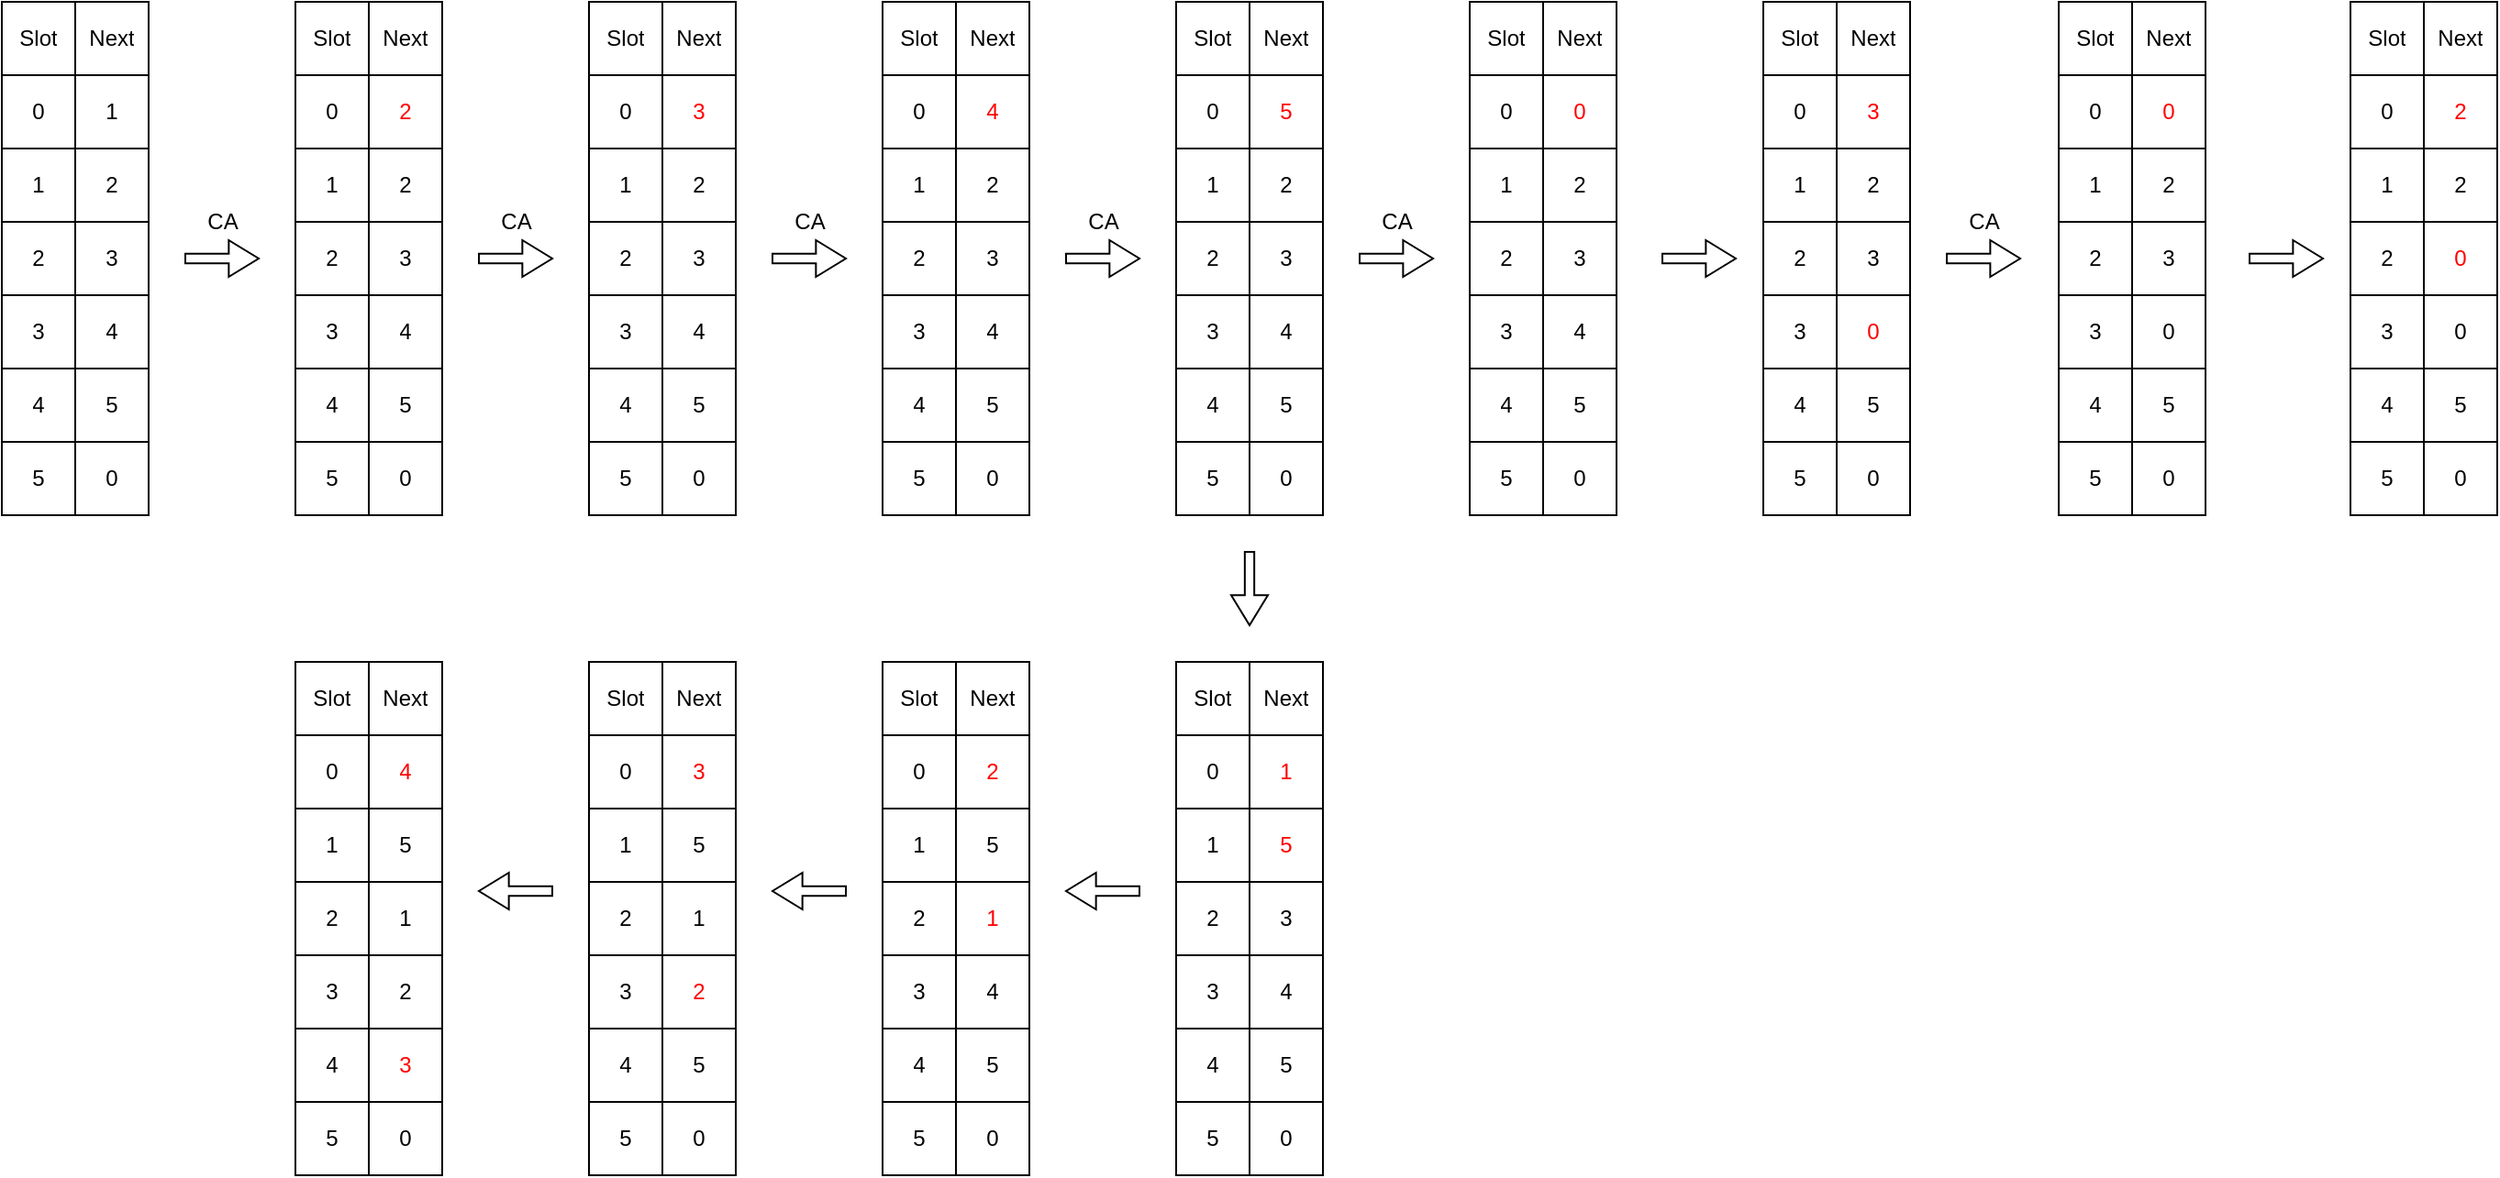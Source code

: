 <mxfile version="21.1.5" type="github">
  <diagram id="rLH_tqqhX4yEtM2bNSTy" name="第 1 页">
    <mxGraphModel dx="1224" dy="785" grid="0" gridSize="10" guides="1" tooltips="1" connect="1" arrows="1" fold="1" page="0" pageScale="1" pageWidth="827" pageHeight="1169" math="0" shadow="0">
      <root>
        <mxCell id="0" />
        <mxCell id="1" parent="0" />
        <mxCell id="S7Eitos9PWXYoLyS1NVI-33" value="" style="shape=table;startSize=0;container=1;collapsible=0;childLayout=tableLayout;" parent="1" vertex="1">
          <mxGeometry x="40" y="80" width="80" height="280" as="geometry" />
        </mxCell>
        <mxCell id="S7Eitos9PWXYoLyS1NVI-34" value="" style="shape=tableRow;horizontal=0;startSize=0;swimlaneHead=0;swimlaneBody=0;top=0;left=0;bottom=0;right=0;collapsible=0;dropTarget=0;fillColor=none;points=[[0,0.5],[1,0.5]];portConstraint=eastwest;" parent="S7Eitos9PWXYoLyS1NVI-33" vertex="1">
          <mxGeometry width="80" height="40" as="geometry" />
        </mxCell>
        <mxCell id="S7Eitos9PWXYoLyS1NVI-35" value="Slot" style="shape=partialRectangle;html=1;whiteSpace=wrap;connectable=0;overflow=hidden;fillColor=none;top=0;left=0;bottom=0;right=0;pointerEvents=1;" parent="S7Eitos9PWXYoLyS1NVI-34" vertex="1">
          <mxGeometry width="40" height="40" as="geometry">
            <mxRectangle width="40" height="40" as="alternateBounds" />
          </mxGeometry>
        </mxCell>
        <mxCell id="S7Eitos9PWXYoLyS1NVI-36" value="Next" style="shape=partialRectangle;html=1;whiteSpace=wrap;connectable=0;overflow=hidden;fillColor=none;top=0;left=0;bottom=0;right=0;pointerEvents=1;" parent="S7Eitos9PWXYoLyS1NVI-34" vertex="1">
          <mxGeometry x="40" width="40" height="40" as="geometry">
            <mxRectangle width="40" height="40" as="alternateBounds" />
          </mxGeometry>
        </mxCell>
        <mxCell id="S7Eitos9PWXYoLyS1NVI-37" value="" style="shape=tableRow;horizontal=0;startSize=0;swimlaneHead=0;swimlaneBody=0;top=0;left=0;bottom=0;right=0;collapsible=0;dropTarget=0;fillColor=none;points=[[0,0.5],[1,0.5]];portConstraint=eastwest;" parent="S7Eitos9PWXYoLyS1NVI-33" vertex="1">
          <mxGeometry y="40" width="80" height="40" as="geometry" />
        </mxCell>
        <mxCell id="S7Eitos9PWXYoLyS1NVI-38" value="0" style="shape=partialRectangle;html=1;whiteSpace=wrap;connectable=0;overflow=hidden;fillColor=none;top=0;left=0;bottom=0;right=0;pointerEvents=1;" parent="S7Eitos9PWXYoLyS1NVI-37" vertex="1">
          <mxGeometry width="40" height="40" as="geometry">
            <mxRectangle width="40" height="40" as="alternateBounds" />
          </mxGeometry>
        </mxCell>
        <mxCell id="S7Eitos9PWXYoLyS1NVI-39" value="1" style="shape=partialRectangle;html=1;whiteSpace=wrap;connectable=0;overflow=hidden;fillColor=none;top=0;left=0;bottom=0;right=0;pointerEvents=1;" parent="S7Eitos9PWXYoLyS1NVI-37" vertex="1">
          <mxGeometry x="40" width="40" height="40" as="geometry">
            <mxRectangle width="40" height="40" as="alternateBounds" />
          </mxGeometry>
        </mxCell>
        <mxCell id="S7Eitos9PWXYoLyS1NVI-40" value="" style="shape=tableRow;horizontal=0;startSize=0;swimlaneHead=0;swimlaneBody=0;top=0;left=0;bottom=0;right=0;collapsible=0;dropTarget=0;fillColor=none;points=[[0,0.5],[1,0.5]];portConstraint=eastwest;" parent="S7Eitos9PWXYoLyS1NVI-33" vertex="1">
          <mxGeometry y="80" width="80" height="40" as="geometry" />
        </mxCell>
        <mxCell id="S7Eitos9PWXYoLyS1NVI-41" value="1" style="shape=partialRectangle;html=1;whiteSpace=wrap;connectable=0;overflow=hidden;fillColor=none;top=0;left=0;bottom=0;right=0;pointerEvents=1;" parent="S7Eitos9PWXYoLyS1NVI-40" vertex="1">
          <mxGeometry width="40" height="40" as="geometry">
            <mxRectangle width="40" height="40" as="alternateBounds" />
          </mxGeometry>
        </mxCell>
        <mxCell id="S7Eitos9PWXYoLyS1NVI-42" value="2" style="shape=partialRectangle;html=1;whiteSpace=wrap;connectable=0;overflow=hidden;fillColor=none;top=0;left=0;bottom=0;right=0;pointerEvents=1;" parent="S7Eitos9PWXYoLyS1NVI-40" vertex="1">
          <mxGeometry x="40" width="40" height="40" as="geometry">
            <mxRectangle width="40" height="40" as="alternateBounds" />
          </mxGeometry>
        </mxCell>
        <mxCell id="S7Eitos9PWXYoLyS1NVI-43" value="" style="shape=tableRow;horizontal=0;startSize=0;swimlaneHead=0;swimlaneBody=0;top=0;left=0;bottom=0;right=0;collapsible=0;dropTarget=0;fillColor=none;points=[[0,0.5],[1,0.5]];portConstraint=eastwest;" parent="S7Eitos9PWXYoLyS1NVI-33" vertex="1">
          <mxGeometry y="120" width="80" height="40" as="geometry" />
        </mxCell>
        <mxCell id="S7Eitos9PWXYoLyS1NVI-44" value="2" style="shape=partialRectangle;html=1;whiteSpace=wrap;connectable=0;overflow=hidden;fillColor=none;top=0;left=0;bottom=0;right=0;pointerEvents=1;" parent="S7Eitos9PWXYoLyS1NVI-43" vertex="1">
          <mxGeometry width="40" height="40" as="geometry">
            <mxRectangle width="40" height="40" as="alternateBounds" />
          </mxGeometry>
        </mxCell>
        <mxCell id="S7Eitos9PWXYoLyS1NVI-45" value="3" style="shape=partialRectangle;html=1;whiteSpace=wrap;connectable=0;overflow=hidden;fillColor=none;top=0;left=0;bottom=0;right=0;pointerEvents=1;" parent="S7Eitos9PWXYoLyS1NVI-43" vertex="1">
          <mxGeometry x="40" width="40" height="40" as="geometry">
            <mxRectangle width="40" height="40" as="alternateBounds" />
          </mxGeometry>
        </mxCell>
        <mxCell id="S7Eitos9PWXYoLyS1NVI-46" value="" style="shape=tableRow;horizontal=0;startSize=0;swimlaneHead=0;swimlaneBody=0;top=0;left=0;bottom=0;right=0;collapsible=0;dropTarget=0;fillColor=none;points=[[0,0.5],[1,0.5]];portConstraint=eastwest;" parent="S7Eitos9PWXYoLyS1NVI-33" vertex="1">
          <mxGeometry y="160" width="80" height="40" as="geometry" />
        </mxCell>
        <mxCell id="S7Eitos9PWXYoLyS1NVI-47" value="3" style="shape=partialRectangle;html=1;whiteSpace=wrap;connectable=0;overflow=hidden;fillColor=none;top=0;left=0;bottom=0;right=0;pointerEvents=1;" parent="S7Eitos9PWXYoLyS1NVI-46" vertex="1">
          <mxGeometry width="40" height="40" as="geometry">
            <mxRectangle width="40" height="40" as="alternateBounds" />
          </mxGeometry>
        </mxCell>
        <mxCell id="S7Eitos9PWXYoLyS1NVI-48" value="4" style="shape=partialRectangle;html=1;whiteSpace=wrap;connectable=0;overflow=hidden;fillColor=none;top=0;left=0;bottom=0;right=0;pointerEvents=1;" parent="S7Eitos9PWXYoLyS1NVI-46" vertex="1">
          <mxGeometry x="40" width="40" height="40" as="geometry">
            <mxRectangle width="40" height="40" as="alternateBounds" />
          </mxGeometry>
        </mxCell>
        <mxCell id="S7Eitos9PWXYoLyS1NVI-49" value="" style="shape=tableRow;horizontal=0;startSize=0;swimlaneHead=0;swimlaneBody=0;top=0;left=0;bottom=0;right=0;collapsible=0;dropTarget=0;fillColor=none;points=[[0,0.5],[1,0.5]];portConstraint=eastwest;" parent="S7Eitos9PWXYoLyS1NVI-33" vertex="1">
          <mxGeometry y="200" width="80" height="40" as="geometry" />
        </mxCell>
        <mxCell id="S7Eitos9PWXYoLyS1NVI-50" value="4" style="shape=partialRectangle;html=1;whiteSpace=wrap;connectable=0;overflow=hidden;fillColor=none;top=0;left=0;bottom=0;right=0;pointerEvents=1;" parent="S7Eitos9PWXYoLyS1NVI-49" vertex="1">
          <mxGeometry width="40" height="40" as="geometry">
            <mxRectangle width="40" height="40" as="alternateBounds" />
          </mxGeometry>
        </mxCell>
        <mxCell id="S7Eitos9PWXYoLyS1NVI-51" value="5" style="shape=partialRectangle;html=1;whiteSpace=wrap;connectable=0;overflow=hidden;fillColor=none;top=0;left=0;bottom=0;right=0;pointerEvents=1;" parent="S7Eitos9PWXYoLyS1NVI-49" vertex="1">
          <mxGeometry x="40" width="40" height="40" as="geometry">
            <mxRectangle width="40" height="40" as="alternateBounds" />
          </mxGeometry>
        </mxCell>
        <mxCell id="S7Eitos9PWXYoLyS1NVI-52" value="" style="shape=tableRow;horizontal=0;startSize=0;swimlaneHead=0;swimlaneBody=0;top=0;left=0;bottom=0;right=0;collapsible=0;dropTarget=0;fillColor=none;points=[[0,0.5],[1,0.5]];portConstraint=eastwest;" parent="S7Eitos9PWXYoLyS1NVI-33" vertex="1">
          <mxGeometry y="240" width="80" height="40" as="geometry" />
        </mxCell>
        <mxCell id="S7Eitos9PWXYoLyS1NVI-53" value="5" style="shape=partialRectangle;html=1;whiteSpace=wrap;connectable=0;overflow=hidden;fillColor=none;top=0;left=0;bottom=0;right=0;pointerEvents=1;" parent="S7Eitos9PWXYoLyS1NVI-52" vertex="1">
          <mxGeometry width="40" height="40" as="geometry">
            <mxRectangle width="40" height="40" as="alternateBounds" />
          </mxGeometry>
        </mxCell>
        <mxCell id="S7Eitos9PWXYoLyS1NVI-54" value="0" style="shape=partialRectangle;html=1;whiteSpace=wrap;connectable=0;overflow=hidden;fillColor=none;top=0;left=0;bottom=0;right=0;pointerEvents=1;" parent="S7Eitos9PWXYoLyS1NVI-52" vertex="1">
          <mxGeometry x="40" width="40" height="40" as="geometry">
            <mxRectangle width="40" height="40" as="alternateBounds" />
          </mxGeometry>
        </mxCell>
        <mxCell id="S7Eitos9PWXYoLyS1NVI-107" value="CA" style="text;html=1;align=center;verticalAlign=middle;resizable=0;points=[];autosize=1;strokeColor=none;fillColor=none;" parent="1" vertex="1">
          <mxGeometry x="145" y="190" width="30" height="20" as="geometry" />
        </mxCell>
        <mxCell id="S7Eitos9PWXYoLyS1NVI-219" value="CA" style="text;html=1;align=center;verticalAlign=middle;resizable=0;points=[];autosize=1;strokeColor=none;fillColor=none;" parent="1" vertex="1">
          <mxGeometry x="305" y="190" width="30" height="20" as="geometry" />
        </mxCell>
        <mxCell id="S7Eitos9PWXYoLyS1NVI-220" value="CA" style="text;html=1;align=center;verticalAlign=middle;resizable=0;points=[];autosize=1;strokeColor=none;fillColor=none;" parent="1" vertex="1">
          <mxGeometry x="465" y="190" width="30" height="20" as="geometry" />
        </mxCell>
        <mxCell id="S7Eitos9PWXYoLyS1NVI-221" value="CA" style="text;html=1;align=center;verticalAlign=middle;resizable=0;points=[];autosize=1;strokeColor=none;fillColor=none;" parent="1" vertex="1">
          <mxGeometry x="625" y="190" width="30" height="20" as="geometry" />
        </mxCell>
        <mxCell id="S7Eitos9PWXYoLyS1NVI-259" value="" style="shape=singleArrow;whiteSpace=wrap;html=1;fontColor=#FF0000;arrowWidth=0.258;arrowSize=0.408;" parent="1" vertex="1">
          <mxGeometry x="140" y="210" width="40" height="20" as="geometry" />
        </mxCell>
        <mxCell id="S7Eitos9PWXYoLyS1NVI-263" value="" style="shape=singleArrow;whiteSpace=wrap;html=1;fontColor=#FF0000;arrowWidth=0.258;arrowSize=0.408;" parent="1" vertex="1">
          <mxGeometry x="620" y="210" width="40" height="20" as="geometry" />
        </mxCell>
        <mxCell id="S7Eitos9PWXYoLyS1NVI-264" value="" style="shape=singleArrow;whiteSpace=wrap;html=1;fontColor=#FF0000;arrowWidth=0.258;arrowSize=0.408;" parent="1" vertex="1">
          <mxGeometry x="460" y="210" width="40" height="20" as="geometry" />
        </mxCell>
        <mxCell id="S7Eitos9PWXYoLyS1NVI-265" value="" style="shape=singleArrow;whiteSpace=wrap;html=1;fontColor=#FF0000;arrowWidth=0.258;arrowSize=0.408;" parent="1" vertex="1">
          <mxGeometry x="300" y="210" width="40" height="20" as="geometry" />
        </mxCell>
        <mxCell id="S7Eitos9PWXYoLyS1NVI-266" value="" style="shape=singleArrow;whiteSpace=wrap;html=1;fontColor=#FF0000;arrowWidth=0.258;arrowSize=0.408;direction=south;" parent="1" vertex="1">
          <mxGeometry x="710" y="380" width="20" height="40" as="geometry" />
        </mxCell>
        <mxCell id="S7Eitos9PWXYoLyS1NVI-267" value="" style="shape=table;startSize=0;container=1;collapsible=0;childLayout=tableLayout;" parent="1" vertex="1">
          <mxGeometry x="360" y="80" width="80" height="280" as="geometry" />
        </mxCell>
        <mxCell id="S7Eitos9PWXYoLyS1NVI-268" value="" style="shape=tableRow;horizontal=0;startSize=0;swimlaneHead=0;swimlaneBody=0;top=0;left=0;bottom=0;right=0;collapsible=0;dropTarget=0;fillColor=none;points=[[0,0.5],[1,0.5]];portConstraint=eastwest;" parent="S7Eitos9PWXYoLyS1NVI-267" vertex="1">
          <mxGeometry width="80" height="40" as="geometry" />
        </mxCell>
        <mxCell id="S7Eitos9PWXYoLyS1NVI-269" value="Slot" style="shape=partialRectangle;html=1;whiteSpace=wrap;connectable=0;overflow=hidden;fillColor=none;top=0;left=0;bottom=0;right=0;pointerEvents=1;" parent="S7Eitos9PWXYoLyS1NVI-268" vertex="1">
          <mxGeometry width="40" height="40" as="geometry">
            <mxRectangle width="40" height="40" as="alternateBounds" />
          </mxGeometry>
        </mxCell>
        <mxCell id="S7Eitos9PWXYoLyS1NVI-270" value="Next" style="shape=partialRectangle;html=1;whiteSpace=wrap;connectable=0;overflow=hidden;fillColor=none;top=0;left=0;bottom=0;right=0;pointerEvents=1;" parent="S7Eitos9PWXYoLyS1NVI-268" vertex="1">
          <mxGeometry x="40" width="40" height="40" as="geometry">
            <mxRectangle width="40" height="40" as="alternateBounds" />
          </mxGeometry>
        </mxCell>
        <mxCell id="S7Eitos9PWXYoLyS1NVI-271" value="" style="shape=tableRow;horizontal=0;startSize=0;swimlaneHead=0;swimlaneBody=0;top=0;left=0;bottom=0;right=0;collapsible=0;dropTarget=0;fillColor=none;points=[[0,0.5],[1,0.5]];portConstraint=eastwest;" parent="S7Eitos9PWXYoLyS1NVI-267" vertex="1">
          <mxGeometry y="40" width="80" height="40" as="geometry" />
        </mxCell>
        <mxCell id="S7Eitos9PWXYoLyS1NVI-272" value="0" style="shape=partialRectangle;html=1;whiteSpace=wrap;connectable=0;overflow=hidden;fillColor=none;top=0;left=0;bottom=0;right=0;pointerEvents=1;" parent="S7Eitos9PWXYoLyS1NVI-271" vertex="1">
          <mxGeometry width="40" height="40" as="geometry">
            <mxRectangle width="40" height="40" as="alternateBounds" />
          </mxGeometry>
        </mxCell>
        <mxCell id="S7Eitos9PWXYoLyS1NVI-273" value="&lt;font color=&quot;#ff0000&quot;&gt;3&lt;/font&gt;" style="shape=partialRectangle;html=1;whiteSpace=wrap;connectable=0;overflow=hidden;fillColor=none;top=0;left=0;bottom=0;right=0;pointerEvents=1;" parent="S7Eitos9PWXYoLyS1NVI-271" vertex="1">
          <mxGeometry x="40" width="40" height="40" as="geometry">
            <mxRectangle width="40" height="40" as="alternateBounds" />
          </mxGeometry>
        </mxCell>
        <mxCell id="S7Eitos9PWXYoLyS1NVI-274" value="" style="shape=tableRow;horizontal=0;startSize=0;swimlaneHead=0;swimlaneBody=0;top=0;left=0;bottom=0;right=0;collapsible=0;dropTarget=0;fillColor=none;points=[[0,0.5],[1,0.5]];portConstraint=eastwest;" parent="S7Eitos9PWXYoLyS1NVI-267" vertex="1">
          <mxGeometry y="80" width="80" height="40" as="geometry" />
        </mxCell>
        <mxCell id="S7Eitos9PWXYoLyS1NVI-275" value="1" style="shape=partialRectangle;html=1;whiteSpace=wrap;connectable=0;overflow=hidden;fillColor=none;top=0;left=0;bottom=0;right=0;pointerEvents=1;" parent="S7Eitos9PWXYoLyS1NVI-274" vertex="1">
          <mxGeometry width="40" height="40" as="geometry">
            <mxRectangle width="40" height="40" as="alternateBounds" />
          </mxGeometry>
        </mxCell>
        <mxCell id="S7Eitos9PWXYoLyS1NVI-276" value="2" style="shape=partialRectangle;html=1;whiteSpace=wrap;connectable=0;overflow=hidden;fillColor=none;top=0;left=0;bottom=0;right=0;pointerEvents=1;" parent="S7Eitos9PWXYoLyS1NVI-274" vertex="1">
          <mxGeometry x="40" width="40" height="40" as="geometry">
            <mxRectangle width="40" height="40" as="alternateBounds" />
          </mxGeometry>
        </mxCell>
        <mxCell id="S7Eitos9PWXYoLyS1NVI-277" value="" style="shape=tableRow;horizontal=0;startSize=0;swimlaneHead=0;swimlaneBody=0;top=0;left=0;bottom=0;right=0;collapsible=0;dropTarget=0;fillColor=none;points=[[0,0.5],[1,0.5]];portConstraint=eastwest;" parent="S7Eitos9PWXYoLyS1NVI-267" vertex="1">
          <mxGeometry y="120" width="80" height="40" as="geometry" />
        </mxCell>
        <mxCell id="S7Eitos9PWXYoLyS1NVI-278" value="2" style="shape=partialRectangle;html=1;whiteSpace=wrap;connectable=0;overflow=hidden;fillColor=none;top=0;left=0;bottom=0;right=0;pointerEvents=1;" parent="S7Eitos9PWXYoLyS1NVI-277" vertex="1">
          <mxGeometry width="40" height="40" as="geometry">
            <mxRectangle width="40" height="40" as="alternateBounds" />
          </mxGeometry>
        </mxCell>
        <mxCell id="S7Eitos9PWXYoLyS1NVI-279" value="3" style="shape=partialRectangle;html=1;whiteSpace=wrap;connectable=0;overflow=hidden;fillColor=none;top=0;left=0;bottom=0;right=0;pointerEvents=1;" parent="S7Eitos9PWXYoLyS1NVI-277" vertex="1">
          <mxGeometry x="40" width="40" height="40" as="geometry">
            <mxRectangle width="40" height="40" as="alternateBounds" />
          </mxGeometry>
        </mxCell>
        <mxCell id="S7Eitos9PWXYoLyS1NVI-280" value="" style="shape=tableRow;horizontal=0;startSize=0;swimlaneHead=0;swimlaneBody=0;top=0;left=0;bottom=0;right=0;collapsible=0;dropTarget=0;fillColor=none;points=[[0,0.5],[1,0.5]];portConstraint=eastwest;" parent="S7Eitos9PWXYoLyS1NVI-267" vertex="1">
          <mxGeometry y="160" width="80" height="40" as="geometry" />
        </mxCell>
        <mxCell id="S7Eitos9PWXYoLyS1NVI-281" value="3" style="shape=partialRectangle;html=1;whiteSpace=wrap;connectable=0;overflow=hidden;fillColor=none;top=0;left=0;bottom=0;right=0;pointerEvents=1;" parent="S7Eitos9PWXYoLyS1NVI-280" vertex="1">
          <mxGeometry width="40" height="40" as="geometry">
            <mxRectangle width="40" height="40" as="alternateBounds" />
          </mxGeometry>
        </mxCell>
        <mxCell id="S7Eitos9PWXYoLyS1NVI-282" value="4" style="shape=partialRectangle;html=1;whiteSpace=wrap;connectable=0;overflow=hidden;fillColor=none;top=0;left=0;bottom=0;right=0;pointerEvents=1;" parent="S7Eitos9PWXYoLyS1NVI-280" vertex="1">
          <mxGeometry x="40" width="40" height="40" as="geometry">
            <mxRectangle width="40" height="40" as="alternateBounds" />
          </mxGeometry>
        </mxCell>
        <mxCell id="S7Eitos9PWXYoLyS1NVI-283" value="" style="shape=tableRow;horizontal=0;startSize=0;swimlaneHead=0;swimlaneBody=0;top=0;left=0;bottom=0;right=0;collapsible=0;dropTarget=0;fillColor=none;points=[[0,0.5],[1,0.5]];portConstraint=eastwest;" parent="S7Eitos9PWXYoLyS1NVI-267" vertex="1">
          <mxGeometry y="200" width="80" height="40" as="geometry" />
        </mxCell>
        <mxCell id="S7Eitos9PWXYoLyS1NVI-284" value="4" style="shape=partialRectangle;html=1;whiteSpace=wrap;connectable=0;overflow=hidden;fillColor=none;top=0;left=0;bottom=0;right=0;pointerEvents=1;" parent="S7Eitos9PWXYoLyS1NVI-283" vertex="1">
          <mxGeometry width="40" height="40" as="geometry">
            <mxRectangle width="40" height="40" as="alternateBounds" />
          </mxGeometry>
        </mxCell>
        <mxCell id="S7Eitos9PWXYoLyS1NVI-285" value="5" style="shape=partialRectangle;html=1;whiteSpace=wrap;connectable=0;overflow=hidden;fillColor=none;top=0;left=0;bottom=0;right=0;pointerEvents=1;" parent="S7Eitos9PWXYoLyS1NVI-283" vertex="1">
          <mxGeometry x="40" width="40" height="40" as="geometry">
            <mxRectangle width="40" height="40" as="alternateBounds" />
          </mxGeometry>
        </mxCell>
        <mxCell id="S7Eitos9PWXYoLyS1NVI-286" value="" style="shape=tableRow;horizontal=0;startSize=0;swimlaneHead=0;swimlaneBody=0;top=0;left=0;bottom=0;right=0;collapsible=0;dropTarget=0;fillColor=none;points=[[0,0.5],[1,0.5]];portConstraint=eastwest;" parent="S7Eitos9PWXYoLyS1NVI-267" vertex="1">
          <mxGeometry y="240" width="80" height="40" as="geometry" />
        </mxCell>
        <mxCell id="S7Eitos9PWXYoLyS1NVI-287" value="5" style="shape=partialRectangle;html=1;whiteSpace=wrap;connectable=0;overflow=hidden;fillColor=none;top=0;left=0;bottom=0;right=0;pointerEvents=1;" parent="S7Eitos9PWXYoLyS1NVI-286" vertex="1">
          <mxGeometry width="40" height="40" as="geometry">
            <mxRectangle width="40" height="40" as="alternateBounds" />
          </mxGeometry>
        </mxCell>
        <mxCell id="S7Eitos9PWXYoLyS1NVI-288" value="0" style="shape=partialRectangle;html=1;whiteSpace=wrap;connectable=0;overflow=hidden;fillColor=none;top=0;left=0;bottom=0;right=0;pointerEvents=1;" parent="S7Eitos9PWXYoLyS1NVI-286" vertex="1">
          <mxGeometry x="40" width="40" height="40" as="geometry">
            <mxRectangle width="40" height="40" as="alternateBounds" />
          </mxGeometry>
        </mxCell>
        <mxCell id="S7Eitos9PWXYoLyS1NVI-289" value="" style="shape=table;startSize=0;container=1;collapsible=0;childLayout=tableLayout;" parent="1" vertex="1">
          <mxGeometry x="520" y="80" width="80" height="280" as="geometry" />
        </mxCell>
        <mxCell id="S7Eitos9PWXYoLyS1NVI-290" value="" style="shape=tableRow;horizontal=0;startSize=0;swimlaneHead=0;swimlaneBody=0;top=0;left=0;bottom=0;right=0;collapsible=0;dropTarget=0;fillColor=none;points=[[0,0.5],[1,0.5]];portConstraint=eastwest;" parent="S7Eitos9PWXYoLyS1NVI-289" vertex="1">
          <mxGeometry width="80" height="40" as="geometry" />
        </mxCell>
        <mxCell id="S7Eitos9PWXYoLyS1NVI-291" value="Slot" style="shape=partialRectangle;html=1;whiteSpace=wrap;connectable=0;overflow=hidden;fillColor=none;top=0;left=0;bottom=0;right=0;pointerEvents=1;" parent="S7Eitos9PWXYoLyS1NVI-290" vertex="1">
          <mxGeometry width="40" height="40" as="geometry">
            <mxRectangle width="40" height="40" as="alternateBounds" />
          </mxGeometry>
        </mxCell>
        <mxCell id="S7Eitos9PWXYoLyS1NVI-292" value="Next" style="shape=partialRectangle;html=1;whiteSpace=wrap;connectable=0;overflow=hidden;fillColor=none;top=0;left=0;bottom=0;right=0;pointerEvents=1;" parent="S7Eitos9PWXYoLyS1NVI-290" vertex="1">
          <mxGeometry x="40" width="40" height="40" as="geometry">
            <mxRectangle width="40" height="40" as="alternateBounds" />
          </mxGeometry>
        </mxCell>
        <mxCell id="S7Eitos9PWXYoLyS1NVI-293" value="" style="shape=tableRow;horizontal=0;startSize=0;swimlaneHead=0;swimlaneBody=0;top=0;left=0;bottom=0;right=0;collapsible=0;dropTarget=0;fillColor=none;points=[[0,0.5],[1,0.5]];portConstraint=eastwest;" parent="S7Eitos9PWXYoLyS1NVI-289" vertex="1">
          <mxGeometry y="40" width="80" height="40" as="geometry" />
        </mxCell>
        <mxCell id="S7Eitos9PWXYoLyS1NVI-294" value="0" style="shape=partialRectangle;html=1;whiteSpace=wrap;connectable=0;overflow=hidden;fillColor=none;top=0;left=0;bottom=0;right=0;pointerEvents=1;" parent="S7Eitos9PWXYoLyS1NVI-293" vertex="1">
          <mxGeometry width="40" height="40" as="geometry">
            <mxRectangle width="40" height="40" as="alternateBounds" />
          </mxGeometry>
        </mxCell>
        <mxCell id="S7Eitos9PWXYoLyS1NVI-295" value="&lt;font color=&quot;#ff0000&quot;&gt;4&lt;/font&gt;" style="shape=partialRectangle;html=1;whiteSpace=wrap;connectable=0;overflow=hidden;fillColor=none;top=0;left=0;bottom=0;right=0;pointerEvents=1;" parent="S7Eitos9PWXYoLyS1NVI-293" vertex="1">
          <mxGeometry x="40" width="40" height="40" as="geometry">
            <mxRectangle width="40" height="40" as="alternateBounds" />
          </mxGeometry>
        </mxCell>
        <mxCell id="S7Eitos9PWXYoLyS1NVI-296" value="" style="shape=tableRow;horizontal=0;startSize=0;swimlaneHead=0;swimlaneBody=0;top=0;left=0;bottom=0;right=0;collapsible=0;dropTarget=0;fillColor=none;points=[[0,0.5],[1,0.5]];portConstraint=eastwest;" parent="S7Eitos9PWXYoLyS1NVI-289" vertex="1">
          <mxGeometry y="80" width="80" height="40" as="geometry" />
        </mxCell>
        <mxCell id="S7Eitos9PWXYoLyS1NVI-297" value="1" style="shape=partialRectangle;html=1;whiteSpace=wrap;connectable=0;overflow=hidden;fillColor=none;top=0;left=0;bottom=0;right=0;pointerEvents=1;" parent="S7Eitos9PWXYoLyS1NVI-296" vertex="1">
          <mxGeometry width="40" height="40" as="geometry">
            <mxRectangle width="40" height="40" as="alternateBounds" />
          </mxGeometry>
        </mxCell>
        <mxCell id="S7Eitos9PWXYoLyS1NVI-298" value="2" style="shape=partialRectangle;html=1;whiteSpace=wrap;connectable=0;overflow=hidden;fillColor=none;top=0;left=0;bottom=0;right=0;pointerEvents=1;" parent="S7Eitos9PWXYoLyS1NVI-296" vertex="1">
          <mxGeometry x="40" width="40" height="40" as="geometry">
            <mxRectangle width="40" height="40" as="alternateBounds" />
          </mxGeometry>
        </mxCell>
        <mxCell id="S7Eitos9PWXYoLyS1NVI-299" value="" style="shape=tableRow;horizontal=0;startSize=0;swimlaneHead=0;swimlaneBody=0;top=0;left=0;bottom=0;right=0;collapsible=0;dropTarget=0;fillColor=none;points=[[0,0.5],[1,0.5]];portConstraint=eastwest;" parent="S7Eitos9PWXYoLyS1NVI-289" vertex="1">
          <mxGeometry y="120" width="80" height="40" as="geometry" />
        </mxCell>
        <mxCell id="S7Eitos9PWXYoLyS1NVI-300" value="2" style="shape=partialRectangle;html=1;whiteSpace=wrap;connectable=0;overflow=hidden;fillColor=none;top=0;left=0;bottom=0;right=0;pointerEvents=1;" parent="S7Eitos9PWXYoLyS1NVI-299" vertex="1">
          <mxGeometry width="40" height="40" as="geometry">
            <mxRectangle width="40" height="40" as="alternateBounds" />
          </mxGeometry>
        </mxCell>
        <mxCell id="S7Eitos9PWXYoLyS1NVI-301" value="3" style="shape=partialRectangle;html=1;whiteSpace=wrap;connectable=0;overflow=hidden;fillColor=none;top=0;left=0;bottom=0;right=0;pointerEvents=1;" parent="S7Eitos9PWXYoLyS1NVI-299" vertex="1">
          <mxGeometry x="40" width="40" height="40" as="geometry">
            <mxRectangle width="40" height="40" as="alternateBounds" />
          </mxGeometry>
        </mxCell>
        <mxCell id="S7Eitos9PWXYoLyS1NVI-302" value="" style="shape=tableRow;horizontal=0;startSize=0;swimlaneHead=0;swimlaneBody=0;top=0;left=0;bottom=0;right=0;collapsible=0;dropTarget=0;fillColor=none;points=[[0,0.5],[1,0.5]];portConstraint=eastwest;" parent="S7Eitos9PWXYoLyS1NVI-289" vertex="1">
          <mxGeometry y="160" width="80" height="40" as="geometry" />
        </mxCell>
        <mxCell id="S7Eitos9PWXYoLyS1NVI-303" value="3" style="shape=partialRectangle;html=1;whiteSpace=wrap;connectable=0;overflow=hidden;fillColor=none;top=0;left=0;bottom=0;right=0;pointerEvents=1;" parent="S7Eitos9PWXYoLyS1NVI-302" vertex="1">
          <mxGeometry width="40" height="40" as="geometry">
            <mxRectangle width="40" height="40" as="alternateBounds" />
          </mxGeometry>
        </mxCell>
        <mxCell id="S7Eitos9PWXYoLyS1NVI-304" value="4" style="shape=partialRectangle;html=1;whiteSpace=wrap;connectable=0;overflow=hidden;fillColor=none;top=0;left=0;bottom=0;right=0;pointerEvents=1;" parent="S7Eitos9PWXYoLyS1NVI-302" vertex="1">
          <mxGeometry x="40" width="40" height="40" as="geometry">
            <mxRectangle width="40" height="40" as="alternateBounds" />
          </mxGeometry>
        </mxCell>
        <mxCell id="S7Eitos9PWXYoLyS1NVI-305" value="" style="shape=tableRow;horizontal=0;startSize=0;swimlaneHead=0;swimlaneBody=0;top=0;left=0;bottom=0;right=0;collapsible=0;dropTarget=0;fillColor=none;points=[[0,0.5],[1,0.5]];portConstraint=eastwest;" parent="S7Eitos9PWXYoLyS1NVI-289" vertex="1">
          <mxGeometry y="200" width="80" height="40" as="geometry" />
        </mxCell>
        <mxCell id="S7Eitos9PWXYoLyS1NVI-306" value="4" style="shape=partialRectangle;html=1;whiteSpace=wrap;connectable=0;overflow=hidden;fillColor=none;top=0;left=0;bottom=0;right=0;pointerEvents=1;" parent="S7Eitos9PWXYoLyS1NVI-305" vertex="1">
          <mxGeometry width="40" height="40" as="geometry">
            <mxRectangle width="40" height="40" as="alternateBounds" />
          </mxGeometry>
        </mxCell>
        <mxCell id="S7Eitos9PWXYoLyS1NVI-307" value="5" style="shape=partialRectangle;html=1;whiteSpace=wrap;connectable=0;overflow=hidden;fillColor=none;top=0;left=0;bottom=0;right=0;pointerEvents=1;" parent="S7Eitos9PWXYoLyS1NVI-305" vertex="1">
          <mxGeometry x="40" width="40" height="40" as="geometry">
            <mxRectangle width="40" height="40" as="alternateBounds" />
          </mxGeometry>
        </mxCell>
        <mxCell id="S7Eitos9PWXYoLyS1NVI-308" value="" style="shape=tableRow;horizontal=0;startSize=0;swimlaneHead=0;swimlaneBody=0;top=0;left=0;bottom=0;right=0;collapsible=0;dropTarget=0;fillColor=none;points=[[0,0.5],[1,0.5]];portConstraint=eastwest;" parent="S7Eitos9PWXYoLyS1NVI-289" vertex="1">
          <mxGeometry y="240" width="80" height="40" as="geometry" />
        </mxCell>
        <mxCell id="S7Eitos9PWXYoLyS1NVI-309" value="5" style="shape=partialRectangle;html=1;whiteSpace=wrap;connectable=0;overflow=hidden;fillColor=none;top=0;left=0;bottom=0;right=0;pointerEvents=1;" parent="S7Eitos9PWXYoLyS1NVI-308" vertex="1">
          <mxGeometry width="40" height="40" as="geometry">
            <mxRectangle width="40" height="40" as="alternateBounds" />
          </mxGeometry>
        </mxCell>
        <mxCell id="S7Eitos9PWXYoLyS1NVI-310" value="0" style="shape=partialRectangle;html=1;whiteSpace=wrap;connectable=0;overflow=hidden;fillColor=none;top=0;left=0;bottom=0;right=0;pointerEvents=1;" parent="S7Eitos9PWXYoLyS1NVI-308" vertex="1">
          <mxGeometry x="40" width="40" height="40" as="geometry">
            <mxRectangle width="40" height="40" as="alternateBounds" />
          </mxGeometry>
        </mxCell>
        <mxCell id="S7Eitos9PWXYoLyS1NVI-311" value="" style="shape=table;startSize=0;container=1;collapsible=0;childLayout=tableLayout;" parent="1" vertex="1">
          <mxGeometry x="680" y="80" width="80" height="280" as="geometry" />
        </mxCell>
        <mxCell id="S7Eitos9PWXYoLyS1NVI-312" value="" style="shape=tableRow;horizontal=0;startSize=0;swimlaneHead=0;swimlaneBody=0;top=0;left=0;bottom=0;right=0;collapsible=0;dropTarget=0;fillColor=none;points=[[0,0.5],[1,0.5]];portConstraint=eastwest;" parent="S7Eitos9PWXYoLyS1NVI-311" vertex="1">
          <mxGeometry width="80" height="40" as="geometry" />
        </mxCell>
        <mxCell id="S7Eitos9PWXYoLyS1NVI-313" value="Slot" style="shape=partialRectangle;html=1;whiteSpace=wrap;connectable=0;overflow=hidden;fillColor=none;top=0;left=0;bottom=0;right=0;pointerEvents=1;" parent="S7Eitos9PWXYoLyS1NVI-312" vertex="1">
          <mxGeometry width="40" height="40" as="geometry">
            <mxRectangle width="40" height="40" as="alternateBounds" />
          </mxGeometry>
        </mxCell>
        <mxCell id="S7Eitos9PWXYoLyS1NVI-314" value="Next" style="shape=partialRectangle;html=1;whiteSpace=wrap;connectable=0;overflow=hidden;fillColor=none;top=0;left=0;bottom=0;right=0;pointerEvents=1;" parent="S7Eitos9PWXYoLyS1NVI-312" vertex="1">
          <mxGeometry x="40" width="40" height="40" as="geometry">
            <mxRectangle width="40" height="40" as="alternateBounds" />
          </mxGeometry>
        </mxCell>
        <mxCell id="S7Eitos9PWXYoLyS1NVI-315" value="" style="shape=tableRow;horizontal=0;startSize=0;swimlaneHead=0;swimlaneBody=0;top=0;left=0;bottom=0;right=0;collapsible=0;dropTarget=0;fillColor=none;points=[[0,0.5],[1,0.5]];portConstraint=eastwest;" parent="S7Eitos9PWXYoLyS1NVI-311" vertex="1">
          <mxGeometry y="40" width="80" height="40" as="geometry" />
        </mxCell>
        <mxCell id="S7Eitos9PWXYoLyS1NVI-316" value="0" style="shape=partialRectangle;html=1;whiteSpace=wrap;connectable=0;overflow=hidden;fillColor=none;top=0;left=0;bottom=0;right=0;pointerEvents=1;" parent="S7Eitos9PWXYoLyS1NVI-315" vertex="1">
          <mxGeometry width="40" height="40" as="geometry">
            <mxRectangle width="40" height="40" as="alternateBounds" />
          </mxGeometry>
        </mxCell>
        <mxCell id="S7Eitos9PWXYoLyS1NVI-317" value="&lt;font color=&quot;#ff0000&quot;&gt;5&lt;/font&gt;" style="shape=partialRectangle;html=1;whiteSpace=wrap;connectable=0;overflow=hidden;fillColor=none;top=0;left=0;bottom=0;right=0;pointerEvents=1;" parent="S7Eitos9PWXYoLyS1NVI-315" vertex="1">
          <mxGeometry x="40" width="40" height="40" as="geometry">
            <mxRectangle width="40" height="40" as="alternateBounds" />
          </mxGeometry>
        </mxCell>
        <mxCell id="S7Eitos9PWXYoLyS1NVI-318" value="" style="shape=tableRow;horizontal=0;startSize=0;swimlaneHead=0;swimlaneBody=0;top=0;left=0;bottom=0;right=0;collapsible=0;dropTarget=0;fillColor=none;points=[[0,0.5],[1,0.5]];portConstraint=eastwest;" parent="S7Eitos9PWXYoLyS1NVI-311" vertex="1">
          <mxGeometry y="80" width="80" height="40" as="geometry" />
        </mxCell>
        <mxCell id="S7Eitos9PWXYoLyS1NVI-319" value="1" style="shape=partialRectangle;html=1;whiteSpace=wrap;connectable=0;overflow=hidden;fillColor=none;top=0;left=0;bottom=0;right=0;pointerEvents=1;" parent="S7Eitos9PWXYoLyS1NVI-318" vertex="1">
          <mxGeometry width="40" height="40" as="geometry">
            <mxRectangle width="40" height="40" as="alternateBounds" />
          </mxGeometry>
        </mxCell>
        <mxCell id="S7Eitos9PWXYoLyS1NVI-320" value="2" style="shape=partialRectangle;html=1;whiteSpace=wrap;connectable=0;overflow=hidden;fillColor=none;top=0;left=0;bottom=0;right=0;pointerEvents=1;" parent="S7Eitos9PWXYoLyS1NVI-318" vertex="1">
          <mxGeometry x="40" width="40" height="40" as="geometry">
            <mxRectangle width="40" height="40" as="alternateBounds" />
          </mxGeometry>
        </mxCell>
        <mxCell id="S7Eitos9PWXYoLyS1NVI-321" value="" style="shape=tableRow;horizontal=0;startSize=0;swimlaneHead=0;swimlaneBody=0;top=0;left=0;bottom=0;right=0;collapsible=0;dropTarget=0;fillColor=none;points=[[0,0.5],[1,0.5]];portConstraint=eastwest;" parent="S7Eitos9PWXYoLyS1NVI-311" vertex="1">
          <mxGeometry y="120" width="80" height="40" as="geometry" />
        </mxCell>
        <mxCell id="S7Eitos9PWXYoLyS1NVI-322" value="2" style="shape=partialRectangle;html=1;whiteSpace=wrap;connectable=0;overflow=hidden;fillColor=none;top=0;left=0;bottom=0;right=0;pointerEvents=1;" parent="S7Eitos9PWXYoLyS1NVI-321" vertex="1">
          <mxGeometry width="40" height="40" as="geometry">
            <mxRectangle width="40" height="40" as="alternateBounds" />
          </mxGeometry>
        </mxCell>
        <mxCell id="S7Eitos9PWXYoLyS1NVI-323" value="3" style="shape=partialRectangle;html=1;whiteSpace=wrap;connectable=0;overflow=hidden;fillColor=none;top=0;left=0;bottom=0;right=0;pointerEvents=1;" parent="S7Eitos9PWXYoLyS1NVI-321" vertex="1">
          <mxGeometry x="40" width="40" height="40" as="geometry">
            <mxRectangle width="40" height="40" as="alternateBounds" />
          </mxGeometry>
        </mxCell>
        <mxCell id="S7Eitos9PWXYoLyS1NVI-324" value="" style="shape=tableRow;horizontal=0;startSize=0;swimlaneHead=0;swimlaneBody=0;top=0;left=0;bottom=0;right=0;collapsible=0;dropTarget=0;fillColor=none;points=[[0,0.5],[1,0.5]];portConstraint=eastwest;" parent="S7Eitos9PWXYoLyS1NVI-311" vertex="1">
          <mxGeometry y="160" width="80" height="40" as="geometry" />
        </mxCell>
        <mxCell id="S7Eitos9PWXYoLyS1NVI-325" value="3" style="shape=partialRectangle;html=1;whiteSpace=wrap;connectable=0;overflow=hidden;fillColor=none;top=0;left=0;bottom=0;right=0;pointerEvents=1;" parent="S7Eitos9PWXYoLyS1NVI-324" vertex="1">
          <mxGeometry width="40" height="40" as="geometry">
            <mxRectangle width="40" height="40" as="alternateBounds" />
          </mxGeometry>
        </mxCell>
        <mxCell id="S7Eitos9PWXYoLyS1NVI-326" value="4" style="shape=partialRectangle;html=1;whiteSpace=wrap;connectable=0;overflow=hidden;fillColor=none;top=0;left=0;bottom=0;right=0;pointerEvents=1;" parent="S7Eitos9PWXYoLyS1NVI-324" vertex="1">
          <mxGeometry x="40" width="40" height="40" as="geometry">
            <mxRectangle width="40" height="40" as="alternateBounds" />
          </mxGeometry>
        </mxCell>
        <mxCell id="S7Eitos9PWXYoLyS1NVI-327" value="" style="shape=tableRow;horizontal=0;startSize=0;swimlaneHead=0;swimlaneBody=0;top=0;left=0;bottom=0;right=0;collapsible=0;dropTarget=0;fillColor=none;points=[[0,0.5],[1,0.5]];portConstraint=eastwest;" parent="S7Eitos9PWXYoLyS1NVI-311" vertex="1">
          <mxGeometry y="200" width="80" height="40" as="geometry" />
        </mxCell>
        <mxCell id="S7Eitos9PWXYoLyS1NVI-328" value="4" style="shape=partialRectangle;html=1;whiteSpace=wrap;connectable=0;overflow=hidden;fillColor=none;top=0;left=0;bottom=0;right=0;pointerEvents=1;" parent="S7Eitos9PWXYoLyS1NVI-327" vertex="1">
          <mxGeometry width="40" height="40" as="geometry">
            <mxRectangle width="40" height="40" as="alternateBounds" />
          </mxGeometry>
        </mxCell>
        <mxCell id="S7Eitos9PWXYoLyS1NVI-329" value="5" style="shape=partialRectangle;html=1;whiteSpace=wrap;connectable=0;overflow=hidden;fillColor=none;top=0;left=0;bottom=0;right=0;pointerEvents=1;" parent="S7Eitos9PWXYoLyS1NVI-327" vertex="1">
          <mxGeometry x="40" width="40" height="40" as="geometry">
            <mxRectangle width="40" height="40" as="alternateBounds" />
          </mxGeometry>
        </mxCell>
        <mxCell id="S7Eitos9PWXYoLyS1NVI-330" value="" style="shape=tableRow;horizontal=0;startSize=0;swimlaneHead=0;swimlaneBody=0;top=0;left=0;bottom=0;right=0;collapsible=0;dropTarget=0;fillColor=none;points=[[0,0.5],[1,0.5]];portConstraint=eastwest;" parent="S7Eitos9PWXYoLyS1NVI-311" vertex="1">
          <mxGeometry y="240" width="80" height="40" as="geometry" />
        </mxCell>
        <mxCell id="S7Eitos9PWXYoLyS1NVI-331" value="5" style="shape=partialRectangle;html=1;whiteSpace=wrap;connectable=0;overflow=hidden;fillColor=none;top=0;left=0;bottom=0;right=0;pointerEvents=1;" parent="S7Eitos9PWXYoLyS1NVI-330" vertex="1">
          <mxGeometry width="40" height="40" as="geometry">
            <mxRectangle width="40" height="40" as="alternateBounds" />
          </mxGeometry>
        </mxCell>
        <mxCell id="S7Eitos9PWXYoLyS1NVI-332" value="0" style="shape=partialRectangle;html=1;whiteSpace=wrap;connectable=0;overflow=hidden;fillColor=none;top=0;left=0;bottom=0;right=0;pointerEvents=1;" parent="S7Eitos9PWXYoLyS1NVI-330" vertex="1">
          <mxGeometry x="40" width="40" height="40" as="geometry">
            <mxRectangle width="40" height="40" as="alternateBounds" />
          </mxGeometry>
        </mxCell>
        <mxCell id="S7Eitos9PWXYoLyS1NVI-333" value="" style="shape=table;startSize=0;container=1;collapsible=0;childLayout=tableLayout;" parent="1" vertex="1">
          <mxGeometry x="200" y="80" width="80" height="280" as="geometry" />
        </mxCell>
        <mxCell id="S7Eitos9PWXYoLyS1NVI-334" value="" style="shape=tableRow;horizontal=0;startSize=0;swimlaneHead=0;swimlaneBody=0;top=0;left=0;bottom=0;right=0;collapsible=0;dropTarget=0;fillColor=none;points=[[0,0.5],[1,0.5]];portConstraint=eastwest;" parent="S7Eitos9PWXYoLyS1NVI-333" vertex="1">
          <mxGeometry width="80" height="40" as="geometry" />
        </mxCell>
        <mxCell id="S7Eitos9PWXYoLyS1NVI-335" value="Slot" style="shape=partialRectangle;html=1;whiteSpace=wrap;connectable=0;overflow=hidden;fillColor=none;top=0;left=0;bottom=0;right=0;pointerEvents=1;" parent="S7Eitos9PWXYoLyS1NVI-334" vertex="1">
          <mxGeometry width="40" height="40" as="geometry">
            <mxRectangle width="40" height="40" as="alternateBounds" />
          </mxGeometry>
        </mxCell>
        <mxCell id="S7Eitos9PWXYoLyS1NVI-336" value="Next" style="shape=partialRectangle;html=1;whiteSpace=wrap;connectable=0;overflow=hidden;fillColor=none;top=0;left=0;bottom=0;right=0;pointerEvents=1;" parent="S7Eitos9PWXYoLyS1NVI-334" vertex="1">
          <mxGeometry x="40" width="40" height="40" as="geometry">
            <mxRectangle width="40" height="40" as="alternateBounds" />
          </mxGeometry>
        </mxCell>
        <mxCell id="S7Eitos9PWXYoLyS1NVI-337" value="" style="shape=tableRow;horizontal=0;startSize=0;swimlaneHead=0;swimlaneBody=0;top=0;left=0;bottom=0;right=0;collapsible=0;dropTarget=0;fillColor=none;points=[[0,0.5],[1,0.5]];portConstraint=eastwest;" parent="S7Eitos9PWXYoLyS1NVI-333" vertex="1">
          <mxGeometry y="40" width="80" height="40" as="geometry" />
        </mxCell>
        <mxCell id="S7Eitos9PWXYoLyS1NVI-338" value="0" style="shape=partialRectangle;html=1;whiteSpace=wrap;connectable=0;overflow=hidden;fillColor=none;top=0;left=0;bottom=0;right=0;pointerEvents=1;" parent="S7Eitos9PWXYoLyS1NVI-337" vertex="1">
          <mxGeometry width="40" height="40" as="geometry">
            <mxRectangle width="40" height="40" as="alternateBounds" />
          </mxGeometry>
        </mxCell>
        <mxCell id="S7Eitos9PWXYoLyS1NVI-339" value="&lt;font color=&quot;#ff0000&quot;&gt;2&lt;/font&gt;" style="shape=partialRectangle;html=1;whiteSpace=wrap;connectable=0;overflow=hidden;fillColor=none;top=0;left=0;bottom=0;right=0;pointerEvents=1;" parent="S7Eitos9PWXYoLyS1NVI-337" vertex="1">
          <mxGeometry x="40" width="40" height="40" as="geometry">
            <mxRectangle width="40" height="40" as="alternateBounds" />
          </mxGeometry>
        </mxCell>
        <mxCell id="S7Eitos9PWXYoLyS1NVI-340" value="" style="shape=tableRow;horizontal=0;startSize=0;swimlaneHead=0;swimlaneBody=0;top=0;left=0;bottom=0;right=0;collapsible=0;dropTarget=0;fillColor=none;points=[[0,0.5],[1,0.5]];portConstraint=eastwest;" parent="S7Eitos9PWXYoLyS1NVI-333" vertex="1">
          <mxGeometry y="80" width="80" height="40" as="geometry" />
        </mxCell>
        <mxCell id="S7Eitos9PWXYoLyS1NVI-341" value="1" style="shape=partialRectangle;html=1;whiteSpace=wrap;connectable=0;overflow=hidden;fillColor=none;top=0;left=0;bottom=0;right=0;pointerEvents=1;" parent="S7Eitos9PWXYoLyS1NVI-340" vertex="1">
          <mxGeometry width="40" height="40" as="geometry">
            <mxRectangle width="40" height="40" as="alternateBounds" />
          </mxGeometry>
        </mxCell>
        <mxCell id="S7Eitos9PWXYoLyS1NVI-342" value="2" style="shape=partialRectangle;html=1;whiteSpace=wrap;connectable=0;overflow=hidden;fillColor=none;top=0;left=0;bottom=0;right=0;pointerEvents=1;" parent="S7Eitos9PWXYoLyS1NVI-340" vertex="1">
          <mxGeometry x="40" width="40" height="40" as="geometry">
            <mxRectangle width="40" height="40" as="alternateBounds" />
          </mxGeometry>
        </mxCell>
        <mxCell id="S7Eitos9PWXYoLyS1NVI-343" value="" style="shape=tableRow;horizontal=0;startSize=0;swimlaneHead=0;swimlaneBody=0;top=0;left=0;bottom=0;right=0;collapsible=0;dropTarget=0;fillColor=none;points=[[0,0.5],[1,0.5]];portConstraint=eastwest;" parent="S7Eitos9PWXYoLyS1NVI-333" vertex="1">
          <mxGeometry y="120" width="80" height="40" as="geometry" />
        </mxCell>
        <mxCell id="S7Eitos9PWXYoLyS1NVI-344" value="2" style="shape=partialRectangle;html=1;whiteSpace=wrap;connectable=0;overflow=hidden;fillColor=none;top=0;left=0;bottom=0;right=0;pointerEvents=1;" parent="S7Eitos9PWXYoLyS1NVI-343" vertex="1">
          <mxGeometry width="40" height="40" as="geometry">
            <mxRectangle width="40" height="40" as="alternateBounds" />
          </mxGeometry>
        </mxCell>
        <mxCell id="S7Eitos9PWXYoLyS1NVI-345" value="3" style="shape=partialRectangle;html=1;whiteSpace=wrap;connectable=0;overflow=hidden;fillColor=none;top=0;left=0;bottom=0;right=0;pointerEvents=1;" parent="S7Eitos9PWXYoLyS1NVI-343" vertex="1">
          <mxGeometry x="40" width="40" height="40" as="geometry">
            <mxRectangle width="40" height="40" as="alternateBounds" />
          </mxGeometry>
        </mxCell>
        <mxCell id="S7Eitos9PWXYoLyS1NVI-346" value="" style="shape=tableRow;horizontal=0;startSize=0;swimlaneHead=0;swimlaneBody=0;top=0;left=0;bottom=0;right=0;collapsible=0;dropTarget=0;fillColor=none;points=[[0,0.5],[1,0.5]];portConstraint=eastwest;" parent="S7Eitos9PWXYoLyS1NVI-333" vertex="1">
          <mxGeometry y="160" width="80" height="40" as="geometry" />
        </mxCell>
        <mxCell id="S7Eitos9PWXYoLyS1NVI-347" value="3" style="shape=partialRectangle;html=1;whiteSpace=wrap;connectable=0;overflow=hidden;fillColor=none;top=0;left=0;bottom=0;right=0;pointerEvents=1;" parent="S7Eitos9PWXYoLyS1NVI-346" vertex="1">
          <mxGeometry width="40" height="40" as="geometry">
            <mxRectangle width="40" height="40" as="alternateBounds" />
          </mxGeometry>
        </mxCell>
        <mxCell id="S7Eitos9PWXYoLyS1NVI-348" value="4" style="shape=partialRectangle;html=1;whiteSpace=wrap;connectable=0;overflow=hidden;fillColor=none;top=0;left=0;bottom=0;right=0;pointerEvents=1;" parent="S7Eitos9PWXYoLyS1NVI-346" vertex="1">
          <mxGeometry x="40" width="40" height="40" as="geometry">
            <mxRectangle width="40" height="40" as="alternateBounds" />
          </mxGeometry>
        </mxCell>
        <mxCell id="S7Eitos9PWXYoLyS1NVI-349" value="" style="shape=tableRow;horizontal=0;startSize=0;swimlaneHead=0;swimlaneBody=0;top=0;left=0;bottom=0;right=0;collapsible=0;dropTarget=0;fillColor=none;points=[[0,0.5],[1,0.5]];portConstraint=eastwest;" parent="S7Eitos9PWXYoLyS1NVI-333" vertex="1">
          <mxGeometry y="200" width="80" height="40" as="geometry" />
        </mxCell>
        <mxCell id="S7Eitos9PWXYoLyS1NVI-350" value="4" style="shape=partialRectangle;html=1;whiteSpace=wrap;connectable=0;overflow=hidden;fillColor=none;top=0;left=0;bottom=0;right=0;pointerEvents=1;" parent="S7Eitos9PWXYoLyS1NVI-349" vertex="1">
          <mxGeometry width="40" height="40" as="geometry">
            <mxRectangle width="40" height="40" as="alternateBounds" />
          </mxGeometry>
        </mxCell>
        <mxCell id="S7Eitos9PWXYoLyS1NVI-351" value="5" style="shape=partialRectangle;html=1;whiteSpace=wrap;connectable=0;overflow=hidden;fillColor=none;top=0;left=0;bottom=0;right=0;pointerEvents=1;" parent="S7Eitos9PWXYoLyS1NVI-349" vertex="1">
          <mxGeometry x="40" width="40" height="40" as="geometry">
            <mxRectangle width="40" height="40" as="alternateBounds" />
          </mxGeometry>
        </mxCell>
        <mxCell id="S7Eitos9PWXYoLyS1NVI-352" value="" style="shape=tableRow;horizontal=0;startSize=0;swimlaneHead=0;swimlaneBody=0;top=0;left=0;bottom=0;right=0;collapsible=0;dropTarget=0;fillColor=none;points=[[0,0.5],[1,0.5]];portConstraint=eastwest;" parent="S7Eitos9PWXYoLyS1NVI-333" vertex="1">
          <mxGeometry y="240" width="80" height="40" as="geometry" />
        </mxCell>
        <mxCell id="S7Eitos9PWXYoLyS1NVI-353" value="5" style="shape=partialRectangle;html=1;whiteSpace=wrap;connectable=0;overflow=hidden;fillColor=none;top=0;left=0;bottom=0;right=0;pointerEvents=1;" parent="S7Eitos9PWXYoLyS1NVI-352" vertex="1">
          <mxGeometry width="40" height="40" as="geometry">
            <mxRectangle width="40" height="40" as="alternateBounds" />
          </mxGeometry>
        </mxCell>
        <mxCell id="S7Eitos9PWXYoLyS1NVI-354" value="0" style="shape=partialRectangle;html=1;whiteSpace=wrap;connectable=0;overflow=hidden;fillColor=none;top=0;left=0;bottom=0;right=0;pointerEvents=1;" parent="S7Eitos9PWXYoLyS1NVI-352" vertex="1">
          <mxGeometry x="40" width="40" height="40" as="geometry">
            <mxRectangle width="40" height="40" as="alternateBounds" />
          </mxGeometry>
        </mxCell>
        <mxCell id="S7Eitos9PWXYoLyS1NVI-355" value="" style="shape=table;startSize=0;container=1;collapsible=0;childLayout=tableLayout;" parent="1" vertex="1">
          <mxGeometry x="680" y="440" width="80" height="280" as="geometry" />
        </mxCell>
        <mxCell id="S7Eitos9PWXYoLyS1NVI-356" value="" style="shape=tableRow;horizontal=0;startSize=0;swimlaneHead=0;swimlaneBody=0;top=0;left=0;bottom=0;right=0;collapsible=0;dropTarget=0;fillColor=none;points=[[0,0.5],[1,0.5]];portConstraint=eastwest;" parent="S7Eitos9PWXYoLyS1NVI-355" vertex="1">
          <mxGeometry width="80" height="40" as="geometry" />
        </mxCell>
        <mxCell id="S7Eitos9PWXYoLyS1NVI-357" value="Slot" style="shape=partialRectangle;html=1;whiteSpace=wrap;connectable=0;overflow=hidden;fillColor=none;top=0;left=0;bottom=0;right=0;pointerEvents=1;" parent="S7Eitos9PWXYoLyS1NVI-356" vertex="1">
          <mxGeometry width="40" height="40" as="geometry">
            <mxRectangle width="40" height="40" as="alternateBounds" />
          </mxGeometry>
        </mxCell>
        <mxCell id="S7Eitos9PWXYoLyS1NVI-358" value="Next" style="shape=partialRectangle;html=1;whiteSpace=wrap;connectable=0;overflow=hidden;fillColor=none;top=0;left=0;bottom=0;right=0;pointerEvents=1;" parent="S7Eitos9PWXYoLyS1NVI-356" vertex="1">
          <mxGeometry x="40" width="40" height="40" as="geometry">
            <mxRectangle width="40" height="40" as="alternateBounds" />
          </mxGeometry>
        </mxCell>
        <mxCell id="S7Eitos9PWXYoLyS1NVI-359" value="" style="shape=tableRow;horizontal=0;startSize=0;swimlaneHead=0;swimlaneBody=0;top=0;left=0;bottom=0;right=0;collapsible=0;dropTarget=0;fillColor=none;points=[[0,0.5],[1,0.5]];portConstraint=eastwest;" parent="S7Eitos9PWXYoLyS1NVI-355" vertex="1">
          <mxGeometry y="40" width="80" height="40" as="geometry" />
        </mxCell>
        <mxCell id="S7Eitos9PWXYoLyS1NVI-360" value="0" style="shape=partialRectangle;html=1;whiteSpace=wrap;connectable=0;overflow=hidden;fillColor=none;top=0;left=0;bottom=0;right=0;pointerEvents=1;" parent="S7Eitos9PWXYoLyS1NVI-359" vertex="1">
          <mxGeometry width="40" height="40" as="geometry">
            <mxRectangle width="40" height="40" as="alternateBounds" />
          </mxGeometry>
        </mxCell>
        <mxCell id="S7Eitos9PWXYoLyS1NVI-361" value="&lt;font color=&quot;#ff0000&quot;&gt;1&lt;/font&gt;" style="shape=partialRectangle;html=1;whiteSpace=wrap;connectable=0;overflow=hidden;fillColor=none;top=0;left=0;bottom=0;right=0;pointerEvents=1;" parent="S7Eitos9PWXYoLyS1NVI-359" vertex="1">
          <mxGeometry x="40" width="40" height="40" as="geometry">
            <mxRectangle width="40" height="40" as="alternateBounds" />
          </mxGeometry>
        </mxCell>
        <mxCell id="S7Eitos9PWXYoLyS1NVI-362" value="" style="shape=tableRow;horizontal=0;startSize=0;swimlaneHead=0;swimlaneBody=0;top=0;left=0;bottom=0;right=0;collapsible=0;dropTarget=0;fillColor=none;points=[[0,0.5],[1,0.5]];portConstraint=eastwest;" parent="S7Eitos9PWXYoLyS1NVI-355" vertex="1">
          <mxGeometry y="80" width="80" height="40" as="geometry" />
        </mxCell>
        <mxCell id="S7Eitos9PWXYoLyS1NVI-363" value="1" style="shape=partialRectangle;html=1;whiteSpace=wrap;connectable=0;overflow=hidden;fillColor=none;top=0;left=0;bottom=0;right=0;pointerEvents=1;" parent="S7Eitos9PWXYoLyS1NVI-362" vertex="1">
          <mxGeometry width="40" height="40" as="geometry">
            <mxRectangle width="40" height="40" as="alternateBounds" />
          </mxGeometry>
        </mxCell>
        <mxCell id="S7Eitos9PWXYoLyS1NVI-364" value="&lt;font color=&quot;#ff0000&quot;&gt;5&lt;/font&gt;" style="shape=partialRectangle;html=1;whiteSpace=wrap;connectable=0;overflow=hidden;fillColor=none;top=0;left=0;bottom=0;right=0;pointerEvents=1;" parent="S7Eitos9PWXYoLyS1NVI-362" vertex="1">
          <mxGeometry x="40" width="40" height="40" as="geometry">
            <mxRectangle width="40" height="40" as="alternateBounds" />
          </mxGeometry>
        </mxCell>
        <mxCell id="S7Eitos9PWXYoLyS1NVI-365" value="" style="shape=tableRow;horizontal=0;startSize=0;swimlaneHead=0;swimlaneBody=0;top=0;left=0;bottom=0;right=0;collapsible=0;dropTarget=0;fillColor=none;points=[[0,0.5],[1,0.5]];portConstraint=eastwest;" parent="S7Eitos9PWXYoLyS1NVI-355" vertex="1">
          <mxGeometry y="120" width="80" height="40" as="geometry" />
        </mxCell>
        <mxCell id="S7Eitos9PWXYoLyS1NVI-366" value="2" style="shape=partialRectangle;html=1;whiteSpace=wrap;connectable=0;overflow=hidden;fillColor=none;top=0;left=0;bottom=0;right=0;pointerEvents=1;" parent="S7Eitos9PWXYoLyS1NVI-365" vertex="1">
          <mxGeometry width="40" height="40" as="geometry">
            <mxRectangle width="40" height="40" as="alternateBounds" />
          </mxGeometry>
        </mxCell>
        <mxCell id="S7Eitos9PWXYoLyS1NVI-367" value="3" style="shape=partialRectangle;html=1;whiteSpace=wrap;connectable=0;overflow=hidden;fillColor=none;top=0;left=0;bottom=0;right=0;pointerEvents=1;" parent="S7Eitos9PWXYoLyS1NVI-365" vertex="1">
          <mxGeometry x="40" width="40" height="40" as="geometry">
            <mxRectangle width="40" height="40" as="alternateBounds" />
          </mxGeometry>
        </mxCell>
        <mxCell id="S7Eitos9PWXYoLyS1NVI-368" value="" style="shape=tableRow;horizontal=0;startSize=0;swimlaneHead=0;swimlaneBody=0;top=0;left=0;bottom=0;right=0;collapsible=0;dropTarget=0;fillColor=none;points=[[0,0.5],[1,0.5]];portConstraint=eastwest;" parent="S7Eitos9PWXYoLyS1NVI-355" vertex="1">
          <mxGeometry y="160" width="80" height="40" as="geometry" />
        </mxCell>
        <mxCell id="S7Eitos9PWXYoLyS1NVI-369" value="3" style="shape=partialRectangle;html=1;whiteSpace=wrap;connectable=0;overflow=hidden;fillColor=none;top=0;left=0;bottom=0;right=0;pointerEvents=1;" parent="S7Eitos9PWXYoLyS1NVI-368" vertex="1">
          <mxGeometry width="40" height="40" as="geometry">
            <mxRectangle width="40" height="40" as="alternateBounds" />
          </mxGeometry>
        </mxCell>
        <mxCell id="S7Eitos9PWXYoLyS1NVI-370" value="4" style="shape=partialRectangle;html=1;whiteSpace=wrap;connectable=0;overflow=hidden;fillColor=none;top=0;left=0;bottom=0;right=0;pointerEvents=1;" parent="S7Eitos9PWXYoLyS1NVI-368" vertex="1">
          <mxGeometry x="40" width="40" height="40" as="geometry">
            <mxRectangle width="40" height="40" as="alternateBounds" />
          </mxGeometry>
        </mxCell>
        <mxCell id="S7Eitos9PWXYoLyS1NVI-371" value="" style="shape=tableRow;horizontal=0;startSize=0;swimlaneHead=0;swimlaneBody=0;top=0;left=0;bottom=0;right=0;collapsible=0;dropTarget=0;fillColor=none;points=[[0,0.5],[1,0.5]];portConstraint=eastwest;" parent="S7Eitos9PWXYoLyS1NVI-355" vertex="1">
          <mxGeometry y="200" width="80" height="40" as="geometry" />
        </mxCell>
        <mxCell id="S7Eitos9PWXYoLyS1NVI-372" value="4" style="shape=partialRectangle;html=1;whiteSpace=wrap;connectable=0;overflow=hidden;fillColor=none;top=0;left=0;bottom=0;right=0;pointerEvents=1;" parent="S7Eitos9PWXYoLyS1NVI-371" vertex="1">
          <mxGeometry width="40" height="40" as="geometry">
            <mxRectangle width="40" height="40" as="alternateBounds" />
          </mxGeometry>
        </mxCell>
        <mxCell id="S7Eitos9PWXYoLyS1NVI-373" value="5" style="shape=partialRectangle;html=1;whiteSpace=wrap;connectable=0;overflow=hidden;fillColor=none;top=0;left=0;bottom=0;right=0;pointerEvents=1;" parent="S7Eitos9PWXYoLyS1NVI-371" vertex="1">
          <mxGeometry x="40" width="40" height="40" as="geometry">
            <mxRectangle width="40" height="40" as="alternateBounds" />
          </mxGeometry>
        </mxCell>
        <mxCell id="S7Eitos9PWXYoLyS1NVI-374" value="" style="shape=tableRow;horizontal=0;startSize=0;swimlaneHead=0;swimlaneBody=0;top=0;left=0;bottom=0;right=0;collapsible=0;dropTarget=0;fillColor=none;points=[[0,0.5],[1,0.5]];portConstraint=eastwest;" parent="S7Eitos9PWXYoLyS1NVI-355" vertex="1">
          <mxGeometry y="240" width="80" height="40" as="geometry" />
        </mxCell>
        <mxCell id="S7Eitos9PWXYoLyS1NVI-375" value="5" style="shape=partialRectangle;html=1;whiteSpace=wrap;connectable=0;overflow=hidden;fillColor=none;top=0;left=0;bottom=0;right=0;pointerEvents=1;" parent="S7Eitos9PWXYoLyS1NVI-374" vertex="1">
          <mxGeometry width="40" height="40" as="geometry">
            <mxRectangle width="40" height="40" as="alternateBounds" />
          </mxGeometry>
        </mxCell>
        <mxCell id="S7Eitos9PWXYoLyS1NVI-376" value="0" style="shape=partialRectangle;html=1;whiteSpace=wrap;connectable=0;overflow=hidden;fillColor=none;top=0;left=0;bottom=0;right=0;pointerEvents=1;" parent="S7Eitos9PWXYoLyS1NVI-374" vertex="1">
          <mxGeometry x="40" width="40" height="40" as="geometry">
            <mxRectangle width="40" height="40" as="alternateBounds" />
          </mxGeometry>
        </mxCell>
        <mxCell id="S7Eitos9PWXYoLyS1NVI-377" value="&lt;font color=&quot;#ffffff&quot;&gt;CF(1)&lt;/font&gt;" style="text;html=1;align=center;verticalAlign=middle;resizable=0;points=[];autosize=1;strokeColor=none;fillColor=none;fontColor=#FF0000;" parent="1" vertex="1">
          <mxGeometry x="735" y="390" width="50" height="20" as="geometry" />
        </mxCell>
        <mxCell id="S7Eitos9PWXYoLyS1NVI-378" value="" style="shape=singleArrow;whiteSpace=wrap;html=1;fontColor=#FF0000;arrowWidth=0.258;arrowSize=0.408;direction=west;" parent="1" vertex="1">
          <mxGeometry x="620" y="555" width="40" height="20" as="geometry" />
        </mxCell>
        <mxCell id="S7Eitos9PWXYoLyS1NVI-379" value="" style="shape=table;startSize=0;container=1;collapsible=0;childLayout=tableLayout;" parent="1" vertex="1">
          <mxGeometry x="520" y="440" width="80" height="280" as="geometry" />
        </mxCell>
        <mxCell id="S7Eitos9PWXYoLyS1NVI-380" value="" style="shape=tableRow;horizontal=0;startSize=0;swimlaneHead=0;swimlaneBody=0;top=0;left=0;bottom=0;right=0;collapsible=0;dropTarget=0;fillColor=none;points=[[0,0.5],[1,0.5]];portConstraint=eastwest;" parent="S7Eitos9PWXYoLyS1NVI-379" vertex="1">
          <mxGeometry width="80" height="40" as="geometry" />
        </mxCell>
        <mxCell id="S7Eitos9PWXYoLyS1NVI-381" value="Slot" style="shape=partialRectangle;html=1;whiteSpace=wrap;connectable=0;overflow=hidden;fillColor=none;top=0;left=0;bottom=0;right=0;pointerEvents=1;" parent="S7Eitos9PWXYoLyS1NVI-380" vertex="1">
          <mxGeometry width="40" height="40" as="geometry">
            <mxRectangle width="40" height="40" as="alternateBounds" />
          </mxGeometry>
        </mxCell>
        <mxCell id="S7Eitos9PWXYoLyS1NVI-382" value="Next" style="shape=partialRectangle;html=1;whiteSpace=wrap;connectable=0;overflow=hidden;fillColor=none;top=0;left=0;bottom=0;right=0;pointerEvents=1;" parent="S7Eitos9PWXYoLyS1NVI-380" vertex="1">
          <mxGeometry x="40" width="40" height="40" as="geometry">
            <mxRectangle width="40" height="40" as="alternateBounds" />
          </mxGeometry>
        </mxCell>
        <mxCell id="S7Eitos9PWXYoLyS1NVI-383" value="" style="shape=tableRow;horizontal=0;startSize=0;swimlaneHead=0;swimlaneBody=0;top=0;left=0;bottom=0;right=0;collapsible=0;dropTarget=0;fillColor=none;points=[[0,0.5],[1,0.5]];portConstraint=eastwest;" parent="S7Eitos9PWXYoLyS1NVI-379" vertex="1">
          <mxGeometry y="40" width="80" height="40" as="geometry" />
        </mxCell>
        <mxCell id="S7Eitos9PWXYoLyS1NVI-384" value="0" style="shape=partialRectangle;html=1;whiteSpace=wrap;connectable=0;overflow=hidden;fillColor=none;top=0;left=0;bottom=0;right=0;pointerEvents=1;" parent="S7Eitos9PWXYoLyS1NVI-383" vertex="1">
          <mxGeometry width="40" height="40" as="geometry">
            <mxRectangle width="40" height="40" as="alternateBounds" />
          </mxGeometry>
        </mxCell>
        <mxCell id="S7Eitos9PWXYoLyS1NVI-385" value="&lt;font color=&quot;#ff0000&quot;&gt;2&lt;/font&gt;" style="shape=partialRectangle;html=1;whiteSpace=wrap;connectable=0;overflow=hidden;fillColor=none;top=0;left=0;bottom=0;right=0;pointerEvents=1;" parent="S7Eitos9PWXYoLyS1NVI-383" vertex="1">
          <mxGeometry x="40" width="40" height="40" as="geometry">
            <mxRectangle width="40" height="40" as="alternateBounds" />
          </mxGeometry>
        </mxCell>
        <mxCell id="S7Eitos9PWXYoLyS1NVI-386" value="" style="shape=tableRow;horizontal=0;startSize=0;swimlaneHead=0;swimlaneBody=0;top=0;left=0;bottom=0;right=0;collapsible=0;dropTarget=0;fillColor=none;points=[[0,0.5],[1,0.5]];portConstraint=eastwest;" parent="S7Eitos9PWXYoLyS1NVI-379" vertex="1">
          <mxGeometry y="80" width="80" height="40" as="geometry" />
        </mxCell>
        <mxCell id="S7Eitos9PWXYoLyS1NVI-387" value="1" style="shape=partialRectangle;html=1;whiteSpace=wrap;connectable=0;overflow=hidden;fillColor=none;top=0;left=0;bottom=0;right=0;pointerEvents=1;" parent="S7Eitos9PWXYoLyS1NVI-386" vertex="1">
          <mxGeometry width="40" height="40" as="geometry">
            <mxRectangle width="40" height="40" as="alternateBounds" />
          </mxGeometry>
        </mxCell>
        <mxCell id="S7Eitos9PWXYoLyS1NVI-388" value="5" style="shape=partialRectangle;html=1;whiteSpace=wrap;connectable=0;overflow=hidden;fillColor=none;top=0;left=0;bottom=0;right=0;pointerEvents=1;" parent="S7Eitos9PWXYoLyS1NVI-386" vertex="1">
          <mxGeometry x="40" width="40" height="40" as="geometry">
            <mxRectangle width="40" height="40" as="alternateBounds" />
          </mxGeometry>
        </mxCell>
        <mxCell id="S7Eitos9PWXYoLyS1NVI-389" value="" style="shape=tableRow;horizontal=0;startSize=0;swimlaneHead=0;swimlaneBody=0;top=0;left=0;bottom=0;right=0;collapsible=0;dropTarget=0;fillColor=none;points=[[0,0.5],[1,0.5]];portConstraint=eastwest;" parent="S7Eitos9PWXYoLyS1NVI-379" vertex="1">
          <mxGeometry y="120" width="80" height="40" as="geometry" />
        </mxCell>
        <mxCell id="S7Eitos9PWXYoLyS1NVI-390" value="2" style="shape=partialRectangle;html=1;whiteSpace=wrap;connectable=0;overflow=hidden;fillColor=none;top=0;left=0;bottom=0;right=0;pointerEvents=1;" parent="S7Eitos9PWXYoLyS1NVI-389" vertex="1">
          <mxGeometry width="40" height="40" as="geometry">
            <mxRectangle width="40" height="40" as="alternateBounds" />
          </mxGeometry>
        </mxCell>
        <mxCell id="S7Eitos9PWXYoLyS1NVI-391" value="&lt;font color=&quot;#ff0000&quot;&gt;1&lt;/font&gt;" style="shape=partialRectangle;html=1;whiteSpace=wrap;connectable=0;overflow=hidden;fillColor=none;top=0;left=0;bottom=0;right=0;pointerEvents=1;" parent="S7Eitos9PWXYoLyS1NVI-389" vertex="1">
          <mxGeometry x="40" width="40" height="40" as="geometry">
            <mxRectangle width="40" height="40" as="alternateBounds" />
          </mxGeometry>
        </mxCell>
        <mxCell id="S7Eitos9PWXYoLyS1NVI-392" value="" style="shape=tableRow;horizontal=0;startSize=0;swimlaneHead=0;swimlaneBody=0;top=0;left=0;bottom=0;right=0;collapsible=0;dropTarget=0;fillColor=none;points=[[0,0.5],[1,0.5]];portConstraint=eastwest;" parent="S7Eitos9PWXYoLyS1NVI-379" vertex="1">
          <mxGeometry y="160" width="80" height="40" as="geometry" />
        </mxCell>
        <mxCell id="S7Eitos9PWXYoLyS1NVI-393" value="3" style="shape=partialRectangle;html=1;whiteSpace=wrap;connectable=0;overflow=hidden;fillColor=none;top=0;left=0;bottom=0;right=0;pointerEvents=1;" parent="S7Eitos9PWXYoLyS1NVI-392" vertex="1">
          <mxGeometry width="40" height="40" as="geometry">
            <mxRectangle width="40" height="40" as="alternateBounds" />
          </mxGeometry>
        </mxCell>
        <mxCell id="S7Eitos9PWXYoLyS1NVI-394" value="4" style="shape=partialRectangle;html=1;whiteSpace=wrap;connectable=0;overflow=hidden;fillColor=none;top=0;left=0;bottom=0;right=0;pointerEvents=1;" parent="S7Eitos9PWXYoLyS1NVI-392" vertex="1">
          <mxGeometry x="40" width="40" height="40" as="geometry">
            <mxRectangle width="40" height="40" as="alternateBounds" />
          </mxGeometry>
        </mxCell>
        <mxCell id="S7Eitos9PWXYoLyS1NVI-395" value="" style="shape=tableRow;horizontal=0;startSize=0;swimlaneHead=0;swimlaneBody=0;top=0;left=0;bottom=0;right=0;collapsible=0;dropTarget=0;fillColor=none;points=[[0,0.5],[1,0.5]];portConstraint=eastwest;" parent="S7Eitos9PWXYoLyS1NVI-379" vertex="1">
          <mxGeometry y="200" width="80" height="40" as="geometry" />
        </mxCell>
        <mxCell id="S7Eitos9PWXYoLyS1NVI-396" value="4" style="shape=partialRectangle;html=1;whiteSpace=wrap;connectable=0;overflow=hidden;fillColor=none;top=0;left=0;bottom=0;right=0;pointerEvents=1;" parent="S7Eitos9PWXYoLyS1NVI-395" vertex="1">
          <mxGeometry width="40" height="40" as="geometry">
            <mxRectangle width="40" height="40" as="alternateBounds" />
          </mxGeometry>
        </mxCell>
        <mxCell id="S7Eitos9PWXYoLyS1NVI-397" value="5" style="shape=partialRectangle;html=1;whiteSpace=wrap;connectable=0;overflow=hidden;fillColor=none;top=0;left=0;bottom=0;right=0;pointerEvents=1;" parent="S7Eitos9PWXYoLyS1NVI-395" vertex="1">
          <mxGeometry x="40" width="40" height="40" as="geometry">
            <mxRectangle width="40" height="40" as="alternateBounds" />
          </mxGeometry>
        </mxCell>
        <mxCell id="S7Eitos9PWXYoLyS1NVI-398" value="" style="shape=tableRow;horizontal=0;startSize=0;swimlaneHead=0;swimlaneBody=0;top=0;left=0;bottom=0;right=0;collapsible=0;dropTarget=0;fillColor=none;points=[[0,0.5],[1,0.5]];portConstraint=eastwest;" parent="S7Eitos9PWXYoLyS1NVI-379" vertex="1">
          <mxGeometry y="240" width="80" height="40" as="geometry" />
        </mxCell>
        <mxCell id="S7Eitos9PWXYoLyS1NVI-399" value="5" style="shape=partialRectangle;html=1;whiteSpace=wrap;connectable=0;overflow=hidden;fillColor=none;top=0;left=0;bottom=0;right=0;pointerEvents=1;" parent="S7Eitos9PWXYoLyS1NVI-398" vertex="1">
          <mxGeometry width="40" height="40" as="geometry">
            <mxRectangle width="40" height="40" as="alternateBounds" />
          </mxGeometry>
        </mxCell>
        <mxCell id="S7Eitos9PWXYoLyS1NVI-400" value="0" style="shape=partialRectangle;html=1;whiteSpace=wrap;connectable=0;overflow=hidden;fillColor=none;top=0;left=0;bottom=0;right=0;pointerEvents=1;" parent="S7Eitos9PWXYoLyS1NVI-398" vertex="1">
          <mxGeometry x="40" width="40" height="40" as="geometry">
            <mxRectangle width="40" height="40" as="alternateBounds" />
          </mxGeometry>
        </mxCell>
        <mxCell id="S7Eitos9PWXYoLyS1NVI-402" value="&lt;font color=&quot;#ffffff&quot;&gt;CF(2)&lt;/font&gt;" style="text;html=1;align=center;verticalAlign=middle;resizable=0;points=[];autosize=1;strokeColor=none;fillColor=none;fontColor=#FF0000;" parent="1" vertex="1">
          <mxGeometry x="615" y="530" width="50" height="20" as="geometry" />
        </mxCell>
        <mxCell id="S7Eitos9PWXYoLyS1NVI-403" value="" style="shape=table;startSize=0;container=1;collapsible=0;childLayout=tableLayout;" parent="1" vertex="1">
          <mxGeometry x="200" y="440" width="80" height="280" as="geometry" />
        </mxCell>
        <mxCell id="S7Eitos9PWXYoLyS1NVI-404" value="" style="shape=tableRow;horizontal=0;startSize=0;swimlaneHead=0;swimlaneBody=0;top=0;left=0;bottom=0;right=0;collapsible=0;dropTarget=0;fillColor=none;points=[[0,0.5],[1,0.5]];portConstraint=eastwest;" parent="S7Eitos9PWXYoLyS1NVI-403" vertex="1">
          <mxGeometry width="80" height="40" as="geometry" />
        </mxCell>
        <mxCell id="S7Eitos9PWXYoLyS1NVI-405" value="Slot" style="shape=partialRectangle;html=1;whiteSpace=wrap;connectable=0;overflow=hidden;fillColor=none;top=0;left=0;bottom=0;right=0;pointerEvents=1;" parent="S7Eitos9PWXYoLyS1NVI-404" vertex="1">
          <mxGeometry width="40" height="40" as="geometry">
            <mxRectangle width="40" height="40" as="alternateBounds" />
          </mxGeometry>
        </mxCell>
        <mxCell id="S7Eitos9PWXYoLyS1NVI-406" value="Next" style="shape=partialRectangle;html=1;whiteSpace=wrap;connectable=0;overflow=hidden;fillColor=none;top=0;left=0;bottom=0;right=0;pointerEvents=1;" parent="S7Eitos9PWXYoLyS1NVI-404" vertex="1">
          <mxGeometry x="40" width="40" height="40" as="geometry">
            <mxRectangle width="40" height="40" as="alternateBounds" />
          </mxGeometry>
        </mxCell>
        <mxCell id="S7Eitos9PWXYoLyS1NVI-407" value="" style="shape=tableRow;horizontal=0;startSize=0;swimlaneHead=0;swimlaneBody=0;top=0;left=0;bottom=0;right=0;collapsible=0;dropTarget=0;fillColor=none;points=[[0,0.5],[1,0.5]];portConstraint=eastwest;" parent="S7Eitos9PWXYoLyS1NVI-403" vertex="1">
          <mxGeometry y="40" width="80" height="40" as="geometry" />
        </mxCell>
        <mxCell id="S7Eitos9PWXYoLyS1NVI-408" value="0" style="shape=partialRectangle;html=1;whiteSpace=wrap;connectable=0;overflow=hidden;fillColor=none;top=0;left=0;bottom=0;right=0;pointerEvents=1;" parent="S7Eitos9PWXYoLyS1NVI-407" vertex="1">
          <mxGeometry width="40" height="40" as="geometry">
            <mxRectangle width="40" height="40" as="alternateBounds" />
          </mxGeometry>
        </mxCell>
        <mxCell id="S7Eitos9PWXYoLyS1NVI-409" value="&lt;font color=&quot;#ff0000&quot;&gt;4&lt;/font&gt;" style="shape=partialRectangle;html=1;whiteSpace=wrap;connectable=0;overflow=hidden;fillColor=none;top=0;left=0;bottom=0;right=0;pointerEvents=1;" parent="S7Eitos9PWXYoLyS1NVI-407" vertex="1">
          <mxGeometry x="40" width="40" height="40" as="geometry">
            <mxRectangle width="40" height="40" as="alternateBounds" />
          </mxGeometry>
        </mxCell>
        <mxCell id="S7Eitos9PWXYoLyS1NVI-410" value="" style="shape=tableRow;horizontal=0;startSize=0;swimlaneHead=0;swimlaneBody=0;top=0;left=0;bottom=0;right=0;collapsible=0;dropTarget=0;fillColor=none;points=[[0,0.5],[1,0.5]];portConstraint=eastwest;" parent="S7Eitos9PWXYoLyS1NVI-403" vertex="1">
          <mxGeometry y="80" width="80" height="40" as="geometry" />
        </mxCell>
        <mxCell id="S7Eitos9PWXYoLyS1NVI-411" value="1" style="shape=partialRectangle;html=1;whiteSpace=wrap;connectable=0;overflow=hidden;fillColor=none;top=0;left=0;bottom=0;right=0;pointerEvents=1;" parent="S7Eitos9PWXYoLyS1NVI-410" vertex="1">
          <mxGeometry width="40" height="40" as="geometry">
            <mxRectangle width="40" height="40" as="alternateBounds" />
          </mxGeometry>
        </mxCell>
        <mxCell id="S7Eitos9PWXYoLyS1NVI-412" value="5" style="shape=partialRectangle;html=1;whiteSpace=wrap;connectable=0;overflow=hidden;fillColor=none;top=0;left=0;bottom=0;right=0;pointerEvents=1;" parent="S7Eitos9PWXYoLyS1NVI-410" vertex="1">
          <mxGeometry x="40" width="40" height="40" as="geometry">
            <mxRectangle width="40" height="40" as="alternateBounds" />
          </mxGeometry>
        </mxCell>
        <mxCell id="S7Eitos9PWXYoLyS1NVI-413" value="" style="shape=tableRow;horizontal=0;startSize=0;swimlaneHead=0;swimlaneBody=0;top=0;left=0;bottom=0;right=0;collapsible=0;dropTarget=0;fillColor=none;points=[[0,0.5],[1,0.5]];portConstraint=eastwest;" parent="S7Eitos9PWXYoLyS1NVI-403" vertex="1">
          <mxGeometry y="120" width="80" height="40" as="geometry" />
        </mxCell>
        <mxCell id="S7Eitos9PWXYoLyS1NVI-414" value="2" style="shape=partialRectangle;html=1;whiteSpace=wrap;connectable=0;overflow=hidden;fillColor=none;top=0;left=0;bottom=0;right=0;pointerEvents=1;" parent="S7Eitos9PWXYoLyS1NVI-413" vertex="1">
          <mxGeometry width="40" height="40" as="geometry">
            <mxRectangle width="40" height="40" as="alternateBounds" />
          </mxGeometry>
        </mxCell>
        <mxCell id="S7Eitos9PWXYoLyS1NVI-415" value="1" style="shape=partialRectangle;html=1;whiteSpace=wrap;connectable=0;overflow=hidden;fillColor=none;top=0;left=0;bottom=0;right=0;pointerEvents=1;" parent="S7Eitos9PWXYoLyS1NVI-413" vertex="1">
          <mxGeometry x="40" width="40" height="40" as="geometry">
            <mxRectangle width="40" height="40" as="alternateBounds" />
          </mxGeometry>
        </mxCell>
        <mxCell id="S7Eitos9PWXYoLyS1NVI-416" value="" style="shape=tableRow;horizontal=0;startSize=0;swimlaneHead=0;swimlaneBody=0;top=0;left=0;bottom=0;right=0;collapsible=0;dropTarget=0;fillColor=none;points=[[0,0.5],[1,0.5]];portConstraint=eastwest;" parent="S7Eitos9PWXYoLyS1NVI-403" vertex="1">
          <mxGeometry y="160" width="80" height="40" as="geometry" />
        </mxCell>
        <mxCell id="S7Eitos9PWXYoLyS1NVI-417" value="3" style="shape=partialRectangle;html=1;whiteSpace=wrap;connectable=0;overflow=hidden;fillColor=none;top=0;left=0;bottom=0;right=0;pointerEvents=1;" parent="S7Eitos9PWXYoLyS1NVI-416" vertex="1">
          <mxGeometry width="40" height="40" as="geometry">
            <mxRectangle width="40" height="40" as="alternateBounds" />
          </mxGeometry>
        </mxCell>
        <mxCell id="S7Eitos9PWXYoLyS1NVI-418" value="2" style="shape=partialRectangle;html=1;whiteSpace=wrap;connectable=0;overflow=hidden;fillColor=none;top=0;left=0;bottom=0;right=0;pointerEvents=1;" parent="S7Eitos9PWXYoLyS1NVI-416" vertex="1">
          <mxGeometry x="40" width="40" height="40" as="geometry">
            <mxRectangle width="40" height="40" as="alternateBounds" />
          </mxGeometry>
        </mxCell>
        <mxCell id="S7Eitos9PWXYoLyS1NVI-419" value="" style="shape=tableRow;horizontal=0;startSize=0;swimlaneHead=0;swimlaneBody=0;top=0;left=0;bottom=0;right=0;collapsible=0;dropTarget=0;fillColor=none;points=[[0,0.5],[1,0.5]];portConstraint=eastwest;" parent="S7Eitos9PWXYoLyS1NVI-403" vertex="1">
          <mxGeometry y="200" width="80" height="40" as="geometry" />
        </mxCell>
        <mxCell id="S7Eitos9PWXYoLyS1NVI-420" value="4" style="shape=partialRectangle;html=1;whiteSpace=wrap;connectable=0;overflow=hidden;fillColor=none;top=0;left=0;bottom=0;right=0;pointerEvents=1;" parent="S7Eitos9PWXYoLyS1NVI-419" vertex="1">
          <mxGeometry width="40" height="40" as="geometry">
            <mxRectangle width="40" height="40" as="alternateBounds" />
          </mxGeometry>
        </mxCell>
        <mxCell id="S7Eitos9PWXYoLyS1NVI-421" value="&lt;font color=&quot;#ff0000&quot;&gt;3&lt;/font&gt;" style="shape=partialRectangle;html=1;whiteSpace=wrap;connectable=0;overflow=hidden;fillColor=none;top=0;left=0;bottom=0;right=0;pointerEvents=1;" parent="S7Eitos9PWXYoLyS1NVI-419" vertex="1">
          <mxGeometry x="40" width="40" height="40" as="geometry">
            <mxRectangle width="40" height="40" as="alternateBounds" />
          </mxGeometry>
        </mxCell>
        <mxCell id="S7Eitos9PWXYoLyS1NVI-422" value="" style="shape=tableRow;horizontal=0;startSize=0;swimlaneHead=0;swimlaneBody=0;top=0;left=0;bottom=0;right=0;collapsible=0;dropTarget=0;fillColor=none;points=[[0,0.5],[1,0.5]];portConstraint=eastwest;" parent="S7Eitos9PWXYoLyS1NVI-403" vertex="1">
          <mxGeometry y="240" width="80" height="40" as="geometry" />
        </mxCell>
        <mxCell id="S7Eitos9PWXYoLyS1NVI-423" value="5" style="shape=partialRectangle;html=1;whiteSpace=wrap;connectable=0;overflow=hidden;fillColor=none;top=0;left=0;bottom=0;right=0;pointerEvents=1;" parent="S7Eitos9PWXYoLyS1NVI-422" vertex="1">
          <mxGeometry width="40" height="40" as="geometry">
            <mxRectangle width="40" height="40" as="alternateBounds" />
          </mxGeometry>
        </mxCell>
        <mxCell id="S7Eitos9PWXYoLyS1NVI-424" value="0" style="shape=partialRectangle;html=1;whiteSpace=wrap;connectable=0;overflow=hidden;fillColor=none;top=0;left=0;bottom=0;right=0;pointerEvents=1;" parent="S7Eitos9PWXYoLyS1NVI-422" vertex="1">
          <mxGeometry x="40" width="40" height="40" as="geometry">
            <mxRectangle width="40" height="40" as="alternateBounds" />
          </mxGeometry>
        </mxCell>
        <mxCell id="S7Eitos9PWXYoLyS1NVI-425" value="" style="shape=table;startSize=0;container=1;collapsible=0;childLayout=tableLayout;" parent="1" vertex="1">
          <mxGeometry x="360" y="440" width="80" height="280" as="geometry" />
        </mxCell>
        <mxCell id="S7Eitos9PWXYoLyS1NVI-426" value="" style="shape=tableRow;horizontal=0;startSize=0;swimlaneHead=0;swimlaneBody=0;top=0;left=0;bottom=0;right=0;collapsible=0;dropTarget=0;fillColor=none;points=[[0,0.5],[1,0.5]];portConstraint=eastwest;" parent="S7Eitos9PWXYoLyS1NVI-425" vertex="1">
          <mxGeometry width="80" height="40" as="geometry" />
        </mxCell>
        <mxCell id="S7Eitos9PWXYoLyS1NVI-427" value="Slot" style="shape=partialRectangle;html=1;whiteSpace=wrap;connectable=0;overflow=hidden;fillColor=none;top=0;left=0;bottom=0;right=0;pointerEvents=1;" parent="S7Eitos9PWXYoLyS1NVI-426" vertex="1">
          <mxGeometry width="40" height="40" as="geometry">
            <mxRectangle width="40" height="40" as="alternateBounds" />
          </mxGeometry>
        </mxCell>
        <mxCell id="S7Eitos9PWXYoLyS1NVI-428" value="Next" style="shape=partialRectangle;html=1;whiteSpace=wrap;connectable=0;overflow=hidden;fillColor=none;top=0;left=0;bottom=0;right=0;pointerEvents=1;" parent="S7Eitos9PWXYoLyS1NVI-426" vertex="1">
          <mxGeometry x="40" width="40" height="40" as="geometry">
            <mxRectangle width="40" height="40" as="alternateBounds" />
          </mxGeometry>
        </mxCell>
        <mxCell id="S7Eitos9PWXYoLyS1NVI-429" value="" style="shape=tableRow;horizontal=0;startSize=0;swimlaneHead=0;swimlaneBody=0;top=0;left=0;bottom=0;right=0;collapsible=0;dropTarget=0;fillColor=none;points=[[0,0.5],[1,0.5]];portConstraint=eastwest;" parent="S7Eitos9PWXYoLyS1NVI-425" vertex="1">
          <mxGeometry y="40" width="80" height="40" as="geometry" />
        </mxCell>
        <mxCell id="S7Eitos9PWXYoLyS1NVI-430" value="0" style="shape=partialRectangle;html=1;whiteSpace=wrap;connectable=0;overflow=hidden;fillColor=none;top=0;left=0;bottom=0;right=0;pointerEvents=1;" parent="S7Eitos9PWXYoLyS1NVI-429" vertex="1">
          <mxGeometry width="40" height="40" as="geometry">
            <mxRectangle width="40" height="40" as="alternateBounds" />
          </mxGeometry>
        </mxCell>
        <mxCell id="S7Eitos9PWXYoLyS1NVI-431" value="&lt;font color=&quot;#ff0000&quot;&gt;3&lt;/font&gt;" style="shape=partialRectangle;html=1;whiteSpace=wrap;connectable=0;overflow=hidden;fillColor=none;top=0;left=0;bottom=0;right=0;pointerEvents=1;" parent="S7Eitos9PWXYoLyS1NVI-429" vertex="1">
          <mxGeometry x="40" width="40" height="40" as="geometry">
            <mxRectangle width="40" height="40" as="alternateBounds" />
          </mxGeometry>
        </mxCell>
        <mxCell id="S7Eitos9PWXYoLyS1NVI-432" value="" style="shape=tableRow;horizontal=0;startSize=0;swimlaneHead=0;swimlaneBody=0;top=0;left=0;bottom=0;right=0;collapsible=0;dropTarget=0;fillColor=none;points=[[0,0.5],[1,0.5]];portConstraint=eastwest;" parent="S7Eitos9PWXYoLyS1NVI-425" vertex="1">
          <mxGeometry y="80" width="80" height="40" as="geometry" />
        </mxCell>
        <mxCell id="S7Eitos9PWXYoLyS1NVI-433" value="1" style="shape=partialRectangle;html=1;whiteSpace=wrap;connectable=0;overflow=hidden;fillColor=none;top=0;left=0;bottom=0;right=0;pointerEvents=1;" parent="S7Eitos9PWXYoLyS1NVI-432" vertex="1">
          <mxGeometry width="40" height="40" as="geometry">
            <mxRectangle width="40" height="40" as="alternateBounds" />
          </mxGeometry>
        </mxCell>
        <mxCell id="S7Eitos9PWXYoLyS1NVI-434" value="5" style="shape=partialRectangle;html=1;whiteSpace=wrap;connectable=0;overflow=hidden;fillColor=none;top=0;left=0;bottom=0;right=0;pointerEvents=1;" parent="S7Eitos9PWXYoLyS1NVI-432" vertex="1">
          <mxGeometry x="40" width="40" height="40" as="geometry">
            <mxRectangle width="40" height="40" as="alternateBounds" />
          </mxGeometry>
        </mxCell>
        <mxCell id="S7Eitos9PWXYoLyS1NVI-435" value="" style="shape=tableRow;horizontal=0;startSize=0;swimlaneHead=0;swimlaneBody=0;top=0;left=0;bottom=0;right=0;collapsible=0;dropTarget=0;fillColor=none;points=[[0,0.5],[1,0.5]];portConstraint=eastwest;" parent="S7Eitos9PWXYoLyS1NVI-425" vertex="1">
          <mxGeometry y="120" width="80" height="40" as="geometry" />
        </mxCell>
        <mxCell id="S7Eitos9PWXYoLyS1NVI-436" value="2" style="shape=partialRectangle;html=1;whiteSpace=wrap;connectable=0;overflow=hidden;fillColor=none;top=0;left=0;bottom=0;right=0;pointerEvents=1;" parent="S7Eitos9PWXYoLyS1NVI-435" vertex="1">
          <mxGeometry width="40" height="40" as="geometry">
            <mxRectangle width="40" height="40" as="alternateBounds" />
          </mxGeometry>
        </mxCell>
        <mxCell id="S7Eitos9PWXYoLyS1NVI-437" value="1" style="shape=partialRectangle;html=1;whiteSpace=wrap;connectable=0;overflow=hidden;fillColor=none;top=0;left=0;bottom=0;right=0;pointerEvents=1;" parent="S7Eitos9PWXYoLyS1NVI-435" vertex="1">
          <mxGeometry x="40" width="40" height="40" as="geometry">
            <mxRectangle width="40" height="40" as="alternateBounds" />
          </mxGeometry>
        </mxCell>
        <mxCell id="S7Eitos9PWXYoLyS1NVI-438" value="" style="shape=tableRow;horizontal=0;startSize=0;swimlaneHead=0;swimlaneBody=0;top=0;left=0;bottom=0;right=0;collapsible=0;dropTarget=0;fillColor=none;points=[[0,0.5],[1,0.5]];portConstraint=eastwest;" parent="S7Eitos9PWXYoLyS1NVI-425" vertex="1">
          <mxGeometry y="160" width="80" height="40" as="geometry" />
        </mxCell>
        <mxCell id="S7Eitos9PWXYoLyS1NVI-439" value="3" style="shape=partialRectangle;html=1;whiteSpace=wrap;connectable=0;overflow=hidden;fillColor=none;top=0;left=0;bottom=0;right=0;pointerEvents=1;" parent="S7Eitos9PWXYoLyS1NVI-438" vertex="1">
          <mxGeometry width="40" height="40" as="geometry">
            <mxRectangle width="40" height="40" as="alternateBounds" />
          </mxGeometry>
        </mxCell>
        <mxCell id="S7Eitos9PWXYoLyS1NVI-440" value="&lt;font color=&quot;#ff0000&quot;&gt;2&lt;/font&gt;" style="shape=partialRectangle;html=1;whiteSpace=wrap;connectable=0;overflow=hidden;fillColor=none;top=0;left=0;bottom=0;right=0;pointerEvents=1;" parent="S7Eitos9PWXYoLyS1NVI-438" vertex="1">
          <mxGeometry x="40" width="40" height="40" as="geometry">
            <mxRectangle width="40" height="40" as="alternateBounds" />
          </mxGeometry>
        </mxCell>
        <mxCell id="S7Eitos9PWXYoLyS1NVI-441" value="" style="shape=tableRow;horizontal=0;startSize=0;swimlaneHead=0;swimlaneBody=0;top=0;left=0;bottom=0;right=0;collapsible=0;dropTarget=0;fillColor=none;points=[[0,0.5],[1,0.5]];portConstraint=eastwest;" parent="S7Eitos9PWXYoLyS1NVI-425" vertex="1">
          <mxGeometry y="200" width="80" height="40" as="geometry" />
        </mxCell>
        <mxCell id="S7Eitos9PWXYoLyS1NVI-442" value="4" style="shape=partialRectangle;html=1;whiteSpace=wrap;connectable=0;overflow=hidden;fillColor=none;top=0;left=0;bottom=0;right=0;pointerEvents=1;" parent="S7Eitos9PWXYoLyS1NVI-441" vertex="1">
          <mxGeometry width="40" height="40" as="geometry">
            <mxRectangle width="40" height="40" as="alternateBounds" />
          </mxGeometry>
        </mxCell>
        <mxCell id="S7Eitos9PWXYoLyS1NVI-443" value="5" style="shape=partialRectangle;html=1;whiteSpace=wrap;connectable=0;overflow=hidden;fillColor=none;top=0;left=0;bottom=0;right=0;pointerEvents=1;" parent="S7Eitos9PWXYoLyS1NVI-441" vertex="1">
          <mxGeometry x="40" width="40" height="40" as="geometry">
            <mxRectangle width="40" height="40" as="alternateBounds" />
          </mxGeometry>
        </mxCell>
        <mxCell id="S7Eitos9PWXYoLyS1NVI-444" value="" style="shape=tableRow;horizontal=0;startSize=0;swimlaneHead=0;swimlaneBody=0;top=0;left=0;bottom=0;right=0;collapsible=0;dropTarget=0;fillColor=none;points=[[0,0.5],[1,0.5]];portConstraint=eastwest;" parent="S7Eitos9PWXYoLyS1NVI-425" vertex="1">
          <mxGeometry y="240" width="80" height="40" as="geometry" />
        </mxCell>
        <mxCell id="S7Eitos9PWXYoLyS1NVI-445" value="5" style="shape=partialRectangle;html=1;whiteSpace=wrap;connectable=0;overflow=hidden;fillColor=none;top=0;left=0;bottom=0;right=0;pointerEvents=1;" parent="S7Eitos9PWXYoLyS1NVI-444" vertex="1">
          <mxGeometry width="40" height="40" as="geometry">
            <mxRectangle width="40" height="40" as="alternateBounds" />
          </mxGeometry>
        </mxCell>
        <mxCell id="S7Eitos9PWXYoLyS1NVI-446" value="0" style="shape=partialRectangle;html=1;whiteSpace=wrap;connectable=0;overflow=hidden;fillColor=none;top=0;left=0;bottom=0;right=0;pointerEvents=1;" parent="S7Eitos9PWXYoLyS1NVI-444" vertex="1">
          <mxGeometry x="40" width="40" height="40" as="geometry">
            <mxRectangle width="40" height="40" as="alternateBounds" />
          </mxGeometry>
        </mxCell>
        <mxCell id="S7Eitos9PWXYoLyS1NVI-447" value="&lt;font color=&quot;#ffffff&quot;&gt;CF(4)&lt;/font&gt;" style="text;html=1;align=center;verticalAlign=middle;resizable=0;points=[];autosize=1;strokeColor=none;fillColor=none;fontColor=#FF0000;" parent="1" vertex="1">
          <mxGeometry x="295" y="530" width="50" height="20" as="geometry" />
        </mxCell>
        <mxCell id="S7Eitos9PWXYoLyS1NVI-448" value="&lt;font color=&quot;#ffffff&quot;&gt;CF(3)&lt;/font&gt;" style="text;html=1;align=center;verticalAlign=middle;resizable=0;points=[];autosize=1;strokeColor=none;fillColor=none;fontColor=#FF0000;" parent="1" vertex="1">
          <mxGeometry x="455" y="530" width="50" height="20" as="geometry" />
        </mxCell>
        <mxCell id="S7Eitos9PWXYoLyS1NVI-449" value="" style="shape=singleArrow;whiteSpace=wrap;html=1;fontColor=#FF0000;arrowWidth=0.258;arrowSize=0.408;direction=west;" parent="1" vertex="1">
          <mxGeometry x="460" y="555" width="40" height="20" as="geometry" />
        </mxCell>
        <mxCell id="S7Eitos9PWXYoLyS1NVI-450" value="" style="shape=singleArrow;whiteSpace=wrap;html=1;fontColor=#FF0000;arrowWidth=0.258;arrowSize=0.408;direction=west;" parent="1" vertex="1">
          <mxGeometry x="300" y="555" width="40" height="20" as="geometry" />
        </mxCell>
        <mxCell id="S7Eitos9PWXYoLyS1NVI-451" value="" style="shape=table;startSize=0;container=1;collapsible=0;childLayout=tableLayout;" parent="1" vertex="1">
          <mxGeometry x="840" y="80" width="80" height="280" as="geometry" />
        </mxCell>
        <mxCell id="S7Eitos9PWXYoLyS1NVI-452" value="" style="shape=tableRow;horizontal=0;startSize=0;swimlaneHead=0;swimlaneBody=0;top=0;left=0;bottom=0;right=0;collapsible=0;dropTarget=0;fillColor=none;points=[[0,0.5],[1,0.5]];portConstraint=eastwest;" parent="S7Eitos9PWXYoLyS1NVI-451" vertex="1">
          <mxGeometry width="80" height="40" as="geometry" />
        </mxCell>
        <mxCell id="S7Eitos9PWXYoLyS1NVI-453" value="Slot" style="shape=partialRectangle;html=1;whiteSpace=wrap;connectable=0;overflow=hidden;fillColor=none;top=0;left=0;bottom=0;right=0;pointerEvents=1;" parent="S7Eitos9PWXYoLyS1NVI-452" vertex="1">
          <mxGeometry width="40" height="40" as="geometry">
            <mxRectangle width="40" height="40" as="alternateBounds" />
          </mxGeometry>
        </mxCell>
        <mxCell id="S7Eitos9PWXYoLyS1NVI-454" value="Next" style="shape=partialRectangle;html=1;whiteSpace=wrap;connectable=0;overflow=hidden;fillColor=none;top=0;left=0;bottom=0;right=0;pointerEvents=1;" parent="S7Eitos9PWXYoLyS1NVI-452" vertex="1">
          <mxGeometry x="40" width="40" height="40" as="geometry">
            <mxRectangle width="40" height="40" as="alternateBounds" />
          </mxGeometry>
        </mxCell>
        <mxCell id="S7Eitos9PWXYoLyS1NVI-455" value="" style="shape=tableRow;horizontal=0;startSize=0;swimlaneHead=0;swimlaneBody=0;top=0;left=0;bottom=0;right=0;collapsible=0;dropTarget=0;fillColor=none;points=[[0,0.5],[1,0.5]];portConstraint=eastwest;" parent="S7Eitos9PWXYoLyS1NVI-451" vertex="1">
          <mxGeometry y="40" width="80" height="40" as="geometry" />
        </mxCell>
        <mxCell id="S7Eitos9PWXYoLyS1NVI-456" value="0" style="shape=partialRectangle;html=1;whiteSpace=wrap;connectable=0;overflow=hidden;fillColor=none;top=0;left=0;bottom=0;right=0;pointerEvents=1;" parent="S7Eitos9PWXYoLyS1NVI-455" vertex="1">
          <mxGeometry width="40" height="40" as="geometry">
            <mxRectangle width="40" height="40" as="alternateBounds" />
          </mxGeometry>
        </mxCell>
        <mxCell id="S7Eitos9PWXYoLyS1NVI-457" value="&lt;font color=&quot;#ff0000&quot;&gt;0&lt;/font&gt;" style="shape=partialRectangle;html=1;whiteSpace=wrap;connectable=0;overflow=hidden;fillColor=none;top=0;left=0;bottom=0;right=0;pointerEvents=1;" parent="S7Eitos9PWXYoLyS1NVI-455" vertex="1">
          <mxGeometry x="40" width="40" height="40" as="geometry">
            <mxRectangle width="40" height="40" as="alternateBounds" />
          </mxGeometry>
        </mxCell>
        <mxCell id="S7Eitos9PWXYoLyS1NVI-458" value="" style="shape=tableRow;horizontal=0;startSize=0;swimlaneHead=0;swimlaneBody=0;top=0;left=0;bottom=0;right=0;collapsible=0;dropTarget=0;fillColor=none;points=[[0,0.5],[1,0.5]];portConstraint=eastwest;" parent="S7Eitos9PWXYoLyS1NVI-451" vertex="1">
          <mxGeometry y="80" width="80" height="40" as="geometry" />
        </mxCell>
        <mxCell id="S7Eitos9PWXYoLyS1NVI-459" value="1" style="shape=partialRectangle;html=1;whiteSpace=wrap;connectable=0;overflow=hidden;fillColor=none;top=0;left=0;bottom=0;right=0;pointerEvents=1;" parent="S7Eitos9PWXYoLyS1NVI-458" vertex="1">
          <mxGeometry width="40" height="40" as="geometry">
            <mxRectangle width="40" height="40" as="alternateBounds" />
          </mxGeometry>
        </mxCell>
        <mxCell id="S7Eitos9PWXYoLyS1NVI-460" value="2" style="shape=partialRectangle;html=1;whiteSpace=wrap;connectable=0;overflow=hidden;fillColor=none;top=0;left=0;bottom=0;right=0;pointerEvents=1;" parent="S7Eitos9PWXYoLyS1NVI-458" vertex="1">
          <mxGeometry x="40" width="40" height="40" as="geometry">
            <mxRectangle width="40" height="40" as="alternateBounds" />
          </mxGeometry>
        </mxCell>
        <mxCell id="S7Eitos9PWXYoLyS1NVI-461" value="" style="shape=tableRow;horizontal=0;startSize=0;swimlaneHead=0;swimlaneBody=0;top=0;left=0;bottom=0;right=0;collapsible=0;dropTarget=0;fillColor=none;points=[[0,0.5],[1,0.5]];portConstraint=eastwest;" parent="S7Eitos9PWXYoLyS1NVI-451" vertex="1">
          <mxGeometry y="120" width="80" height="40" as="geometry" />
        </mxCell>
        <mxCell id="S7Eitos9PWXYoLyS1NVI-462" value="2" style="shape=partialRectangle;html=1;whiteSpace=wrap;connectable=0;overflow=hidden;fillColor=none;top=0;left=0;bottom=0;right=0;pointerEvents=1;" parent="S7Eitos9PWXYoLyS1NVI-461" vertex="1">
          <mxGeometry width="40" height="40" as="geometry">
            <mxRectangle width="40" height="40" as="alternateBounds" />
          </mxGeometry>
        </mxCell>
        <mxCell id="S7Eitos9PWXYoLyS1NVI-463" value="3" style="shape=partialRectangle;html=1;whiteSpace=wrap;connectable=0;overflow=hidden;fillColor=none;top=0;left=0;bottom=0;right=0;pointerEvents=1;" parent="S7Eitos9PWXYoLyS1NVI-461" vertex="1">
          <mxGeometry x="40" width="40" height="40" as="geometry">
            <mxRectangle width="40" height="40" as="alternateBounds" />
          </mxGeometry>
        </mxCell>
        <mxCell id="S7Eitos9PWXYoLyS1NVI-464" value="" style="shape=tableRow;horizontal=0;startSize=0;swimlaneHead=0;swimlaneBody=0;top=0;left=0;bottom=0;right=0;collapsible=0;dropTarget=0;fillColor=none;points=[[0,0.5],[1,0.5]];portConstraint=eastwest;" parent="S7Eitos9PWXYoLyS1NVI-451" vertex="1">
          <mxGeometry y="160" width="80" height="40" as="geometry" />
        </mxCell>
        <mxCell id="S7Eitos9PWXYoLyS1NVI-465" value="3" style="shape=partialRectangle;html=1;whiteSpace=wrap;connectable=0;overflow=hidden;fillColor=none;top=0;left=0;bottom=0;right=0;pointerEvents=1;" parent="S7Eitos9PWXYoLyS1NVI-464" vertex="1">
          <mxGeometry width="40" height="40" as="geometry">
            <mxRectangle width="40" height="40" as="alternateBounds" />
          </mxGeometry>
        </mxCell>
        <mxCell id="S7Eitos9PWXYoLyS1NVI-466" value="4" style="shape=partialRectangle;html=1;whiteSpace=wrap;connectable=0;overflow=hidden;fillColor=none;top=0;left=0;bottom=0;right=0;pointerEvents=1;" parent="S7Eitos9PWXYoLyS1NVI-464" vertex="1">
          <mxGeometry x="40" width="40" height="40" as="geometry">
            <mxRectangle width="40" height="40" as="alternateBounds" />
          </mxGeometry>
        </mxCell>
        <mxCell id="S7Eitos9PWXYoLyS1NVI-467" value="" style="shape=tableRow;horizontal=0;startSize=0;swimlaneHead=0;swimlaneBody=0;top=0;left=0;bottom=0;right=0;collapsible=0;dropTarget=0;fillColor=none;points=[[0,0.5],[1,0.5]];portConstraint=eastwest;" parent="S7Eitos9PWXYoLyS1NVI-451" vertex="1">
          <mxGeometry y="200" width="80" height="40" as="geometry" />
        </mxCell>
        <mxCell id="S7Eitos9PWXYoLyS1NVI-468" value="4" style="shape=partialRectangle;html=1;whiteSpace=wrap;connectable=0;overflow=hidden;fillColor=none;top=0;left=0;bottom=0;right=0;pointerEvents=1;" parent="S7Eitos9PWXYoLyS1NVI-467" vertex="1">
          <mxGeometry width="40" height="40" as="geometry">
            <mxRectangle width="40" height="40" as="alternateBounds" />
          </mxGeometry>
        </mxCell>
        <mxCell id="S7Eitos9PWXYoLyS1NVI-469" value="5" style="shape=partialRectangle;html=1;whiteSpace=wrap;connectable=0;overflow=hidden;fillColor=none;top=0;left=0;bottom=0;right=0;pointerEvents=1;" parent="S7Eitos9PWXYoLyS1NVI-467" vertex="1">
          <mxGeometry x="40" width="40" height="40" as="geometry">
            <mxRectangle width="40" height="40" as="alternateBounds" />
          </mxGeometry>
        </mxCell>
        <mxCell id="S7Eitos9PWXYoLyS1NVI-470" value="" style="shape=tableRow;horizontal=0;startSize=0;swimlaneHead=0;swimlaneBody=0;top=0;left=0;bottom=0;right=0;collapsible=0;dropTarget=0;fillColor=none;points=[[0,0.5],[1,0.5]];portConstraint=eastwest;" parent="S7Eitos9PWXYoLyS1NVI-451" vertex="1">
          <mxGeometry y="240" width="80" height="40" as="geometry" />
        </mxCell>
        <mxCell id="S7Eitos9PWXYoLyS1NVI-471" value="5" style="shape=partialRectangle;html=1;whiteSpace=wrap;connectable=0;overflow=hidden;fillColor=none;top=0;left=0;bottom=0;right=0;pointerEvents=1;" parent="S7Eitos9PWXYoLyS1NVI-470" vertex="1">
          <mxGeometry width="40" height="40" as="geometry">
            <mxRectangle width="40" height="40" as="alternateBounds" />
          </mxGeometry>
        </mxCell>
        <mxCell id="S7Eitos9PWXYoLyS1NVI-472" value="0" style="shape=partialRectangle;html=1;whiteSpace=wrap;connectable=0;overflow=hidden;fillColor=none;top=0;left=0;bottom=0;right=0;pointerEvents=1;" parent="S7Eitos9PWXYoLyS1NVI-470" vertex="1">
          <mxGeometry x="40" width="40" height="40" as="geometry">
            <mxRectangle width="40" height="40" as="alternateBounds" />
          </mxGeometry>
        </mxCell>
        <mxCell id="S7Eitos9PWXYoLyS1NVI-473" value="CA" style="text;html=1;align=center;verticalAlign=middle;resizable=0;points=[];autosize=1;strokeColor=none;fillColor=none;" parent="1" vertex="1">
          <mxGeometry x="785" y="190" width="30" height="20" as="geometry" />
        </mxCell>
        <mxCell id="S7Eitos9PWXYoLyS1NVI-474" value="" style="shape=singleArrow;whiteSpace=wrap;html=1;fontColor=#FF0000;arrowWidth=0.258;arrowSize=0.408;" parent="1" vertex="1">
          <mxGeometry x="780" y="210" width="40" height="20" as="geometry" />
        </mxCell>
        <mxCell id="S7Eitos9PWXYoLyS1NVI-475" value="&lt;font color=&quot;#ffffff&quot;&gt;CF(3)&lt;/font&gt;" style="text;html=1;align=center;verticalAlign=middle;resizable=0;points=[];autosize=1;strokeColor=none;fillColor=none;fontColor=#FF0000;" parent="1" vertex="1">
          <mxGeometry x="940" y="190" width="50" height="20" as="geometry" />
        </mxCell>
        <mxCell id="S7Eitos9PWXYoLyS1NVI-477" value="" style="shape=singleArrow;whiteSpace=wrap;html=1;fontColor=#FF0000;arrowWidth=0.258;arrowSize=0.408;" parent="1" vertex="1">
          <mxGeometry x="945" y="210" width="40" height="20" as="geometry" />
        </mxCell>
        <mxCell id="S7Eitos9PWXYoLyS1NVI-478" value="" style="shape=table;startSize=0;container=1;collapsible=0;childLayout=tableLayout;" parent="1" vertex="1">
          <mxGeometry x="1000" y="80" width="80" height="280" as="geometry" />
        </mxCell>
        <mxCell id="S7Eitos9PWXYoLyS1NVI-479" value="" style="shape=tableRow;horizontal=0;startSize=0;swimlaneHead=0;swimlaneBody=0;top=0;left=0;bottom=0;right=0;collapsible=0;dropTarget=0;fillColor=none;points=[[0,0.5],[1,0.5]];portConstraint=eastwest;" parent="S7Eitos9PWXYoLyS1NVI-478" vertex="1">
          <mxGeometry width="80" height="40" as="geometry" />
        </mxCell>
        <mxCell id="S7Eitos9PWXYoLyS1NVI-480" value="Slot" style="shape=partialRectangle;html=1;whiteSpace=wrap;connectable=0;overflow=hidden;fillColor=none;top=0;left=0;bottom=0;right=0;pointerEvents=1;" parent="S7Eitos9PWXYoLyS1NVI-479" vertex="1">
          <mxGeometry width="40" height="40" as="geometry">
            <mxRectangle width="40" height="40" as="alternateBounds" />
          </mxGeometry>
        </mxCell>
        <mxCell id="S7Eitos9PWXYoLyS1NVI-481" value="Next" style="shape=partialRectangle;html=1;whiteSpace=wrap;connectable=0;overflow=hidden;fillColor=none;top=0;left=0;bottom=0;right=0;pointerEvents=1;" parent="S7Eitos9PWXYoLyS1NVI-479" vertex="1">
          <mxGeometry x="40" width="40" height="40" as="geometry">
            <mxRectangle width="40" height="40" as="alternateBounds" />
          </mxGeometry>
        </mxCell>
        <mxCell id="S7Eitos9PWXYoLyS1NVI-482" value="" style="shape=tableRow;horizontal=0;startSize=0;swimlaneHead=0;swimlaneBody=0;top=0;left=0;bottom=0;right=0;collapsible=0;dropTarget=0;fillColor=none;points=[[0,0.5],[1,0.5]];portConstraint=eastwest;" parent="S7Eitos9PWXYoLyS1NVI-478" vertex="1">
          <mxGeometry y="40" width="80" height="40" as="geometry" />
        </mxCell>
        <mxCell id="S7Eitos9PWXYoLyS1NVI-483" value="0" style="shape=partialRectangle;html=1;whiteSpace=wrap;connectable=0;overflow=hidden;fillColor=none;top=0;left=0;bottom=0;right=0;pointerEvents=1;" parent="S7Eitos9PWXYoLyS1NVI-482" vertex="1">
          <mxGeometry width="40" height="40" as="geometry">
            <mxRectangle width="40" height="40" as="alternateBounds" />
          </mxGeometry>
        </mxCell>
        <mxCell id="S7Eitos9PWXYoLyS1NVI-484" value="&lt;font color=&quot;#ff0000&quot;&gt;3&lt;/font&gt;" style="shape=partialRectangle;html=1;whiteSpace=wrap;connectable=0;overflow=hidden;fillColor=none;top=0;left=0;bottom=0;right=0;pointerEvents=1;" parent="S7Eitos9PWXYoLyS1NVI-482" vertex="1">
          <mxGeometry x="40" width="40" height="40" as="geometry">
            <mxRectangle width="40" height="40" as="alternateBounds" />
          </mxGeometry>
        </mxCell>
        <mxCell id="S7Eitos9PWXYoLyS1NVI-485" value="" style="shape=tableRow;horizontal=0;startSize=0;swimlaneHead=0;swimlaneBody=0;top=0;left=0;bottom=0;right=0;collapsible=0;dropTarget=0;fillColor=none;points=[[0,0.5],[1,0.5]];portConstraint=eastwest;" parent="S7Eitos9PWXYoLyS1NVI-478" vertex="1">
          <mxGeometry y="80" width="80" height="40" as="geometry" />
        </mxCell>
        <mxCell id="S7Eitos9PWXYoLyS1NVI-486" value="1" style="shape=partialRectangle;html=1;whiteSpace=wrap;connectable=0;overflow=hidden;fillColor=none;top=0;left=0;bottom=0;right=0;pointerEvents=1;" parent="S7Eitos9PWXYoLyS1NVI-485" vertex="1">
          <mxGeometry width="40" height="40" as="geometry">
            <mxRectangle width="40" height="40" as="alternateBounds" />
          </mxGeometry>
        </mxCell>
        <mxCell id="S7Eitos9PWXYoLyS1NVI-487" value="2" style="shape=partialRectangle;html=1;whiteSpace=wrap;connectable=0;overflow=hidden;fillColor=none;top=0;left=0;bottom=0;right=0;pointerEvents=1;" parent="S7Eitos9PWXYoLyS1NVI-485" vertex="1">
          <mxGeometry x="40" width="40" height="40" as="geometry">
            <mxRectangle width="40" height="40" as="alternateBounds" />
          </mxGeometry>
        </mxCell>
        <mxCell id="S7Eitos9PWXYoLyS1NVI-488" value="" style="shape=tableRow;horizontal=0;startSize=0;swimlaneHead=0;swimlaneBody=0;top=0;left=0;bottom=0;right=0;collapsible=0;dropTarget=0;fillColor=none;points=[[0,0.5],[1,0.5]];portConstraint=eastwest;" parent="S7Eitos9PWXYoLyS1NVI-478" vertex="1">
          <mxGeometry y="120" width="80" height="40" as="geometry" />
        </mxCell>
        <mxCell id="S7Eitos9PWXYoLyS1NVI-489" value="2" style="shape=partialRectangle;html=1;whiteSpace=wrap;connectable=0;overflow=hidden;fillColor=none;top=0;left=0;bottom=0;right=0;pointerEvents=1;" parent="S7Eitos9PWXYoLyS1NVI-488" vertex="1">
          <mxGeometry width="40" height="40" as="geometry">
            <mxRectangle width="40" height="40" as="alternateBounds" />
          </mxGeometry>
        </mxCell>
        <mxCell id="S7Eitos9PWXYoLyS1NVI-490" value="3" style="shape=partialRectangle;html=1;whiteSpace=wrap;connectable=0;overflow=hidden;fillColor=none;top=0;left=0;bottom=0;right=0;pointerEvents=1;" parent="S7Eitos9PWXYoLyS1NVI-488" vertex="1">
          <mxGeometry x="40" width="40" height="40" as="geometry">
            <mxRectangle width="40" height="40" as="alternateBounds" />
          </mxGeometry>
        </mxCell>
        <mxCell id="S7Eitos9PWXYoLyS1NVI-491" value="" style="shape=tableRow;horizontal=0;startSize=0;swimlaneHead=0;swimlaneBody=0;top=0;left=0;bottom=0;right=0;collapsible=0;dropTarget=0;fillColor=none;points=[[0,0.5],[1,0.5]];portConstraint=eastwest;" parent="S7Eitos9PWXYoLyS1NVI-478" vertex="1">
          <mxGeometry y="160" width="80" height="40" as="geometry" />
        </mxCell>
        <mxCell id="S7Eitos9PWXYoLyS1NVI-492" value="3" style="shape=partialRectangle;html=1;whiteSpace=wrap;connectable=0;overflow=hidden;fillColor=none;top=0;left=0;bottom=0;right=0;pointerEvents=1;" parent="S7Eitos9PWXYoLyS1NVI-491" vertex="1">
          <mxGeometry width="40" height="40" as="geometry">
            <mxRectangle width="40" height="40" as="alternateBounds" />
          </mxGeometry>
        </mxCell>
        <mxCell id="S7Eitos9PWXYoLyS1NVI-493" value="&lt;font color=&quot;#ff0000&quot;&gt;0&lt;/font&gt;" style="shape=partialRectangle;html=1;whiteSpace=wrap;connectable=0;overflow=hidden;fillColor=none;top=0;left=0;bottom=0;right=0;pointerEvents=1;" parent="S7Eitos9PWXYoLyS1NVI-491" vertex="1">
          <mxGeometry x="40" width="40" height="40" as="geometry">
            <mxRectangle width="40" height="40" as="alternateBounds" />
          </mxGeometry>
        </mxCell>
        <mxCell id="S7Eitos9PWXYoLyS1NVI-494" value="" style="shape=tableRow;horizontal=0;startSize=0;swimlaneHead=0;swimlaneBody=0;top=0;left=0;bottom=0;right=0;collapsible=0;dropTarget=0;fillColor=none;points=[[0,0.5],[1,0.5]];portConstraint=eastwest;" parent="S7Eitos9PWXYoLyS1NVI-478" vertex="1">
          <mxGeometry y="200" width="80" height="40" as="geometry" />
        </mxCell>
        <mxCell id="S7Eitos9PWXYoLyS1NVI-495" value="4" style="shape=partialRectangle;html=1;whiteSpace=wrap;connectable=0;overflow=hidden;fillColor=none;top=0;left=0;bottom=0;right=0;pointerEvents=1;" parent="S7Eitos9PWXYoLyS1NVI-494" vertex="1">
          <mxGeometry width="40" height="40" as="geometry">
            <mxRectangle width="40" height="40" as="alternateBounds" />
          </mxGeometry>
        </mxCell>
        <mxCell id="S7Eitos9PWXYoLyS1NVI-496" value="5" style="shape=partialRectangle;html=1;whiteSpace=wrap;connectable=0;overflow=hidden;fillColor=none;top=0;left=0;bottom=0;right=0;pointerEvents=1;" parent="S7Eitos9PWXYoLyS1NVI-494" vertex="1">
          <mxGeometry x="40" width="40" height="40" as="geometry">
            <mxRectangle width="40" height="40" as="alternateBounds" />
          </mxGeometry>
        </mxCell>
        <mxCell id="S7Eitos9PWXYoLyS1NVI-497" value="" style="shape=tableRow;horizontal=0;startSize=0;swimlaneHead=0;swimlaneBody=0;top=0;left=0;bottom=0;right=0;collapsible=0;dropTarget=0;fillColor=none;points=[[0,0.5],[1,0.5]];portConstraint=eastwest;" parent="S7Eitos9PWXYoLyS1NVI-478" vertex="1">
          <mxGeometry y="240" width="80" height="40" as="geometry" />
        </mxCell>
        <mxCell id="S7Eitos9PWXYoLyS1NVI-498" value="5" style="shape=partialRectangle;html=1;whiteSpace=wrap;connectable=0;overflow=hidden;fillColor=none;top=0;left=0;bottom=0;right=0;pointerEvents=1;" parent="S7Eitos9PWXYoLyS1NVI-497" vertex="1">
          <mxGeometry width="40" height="40" as="geometry">
            <mxRectangle width="40" height="40" as="alternateBounds" />
          </mxGeometry>
        </mxCell>
        <mxCell id="S7Eitos9PWXYoLyS1NVI-499" value="0" style="shape=partialRectangle;html=1;whiteSpace=wrap;connectable=0;overflow=hidden;fillColor=none;top=0;left=0;bottom=0;right=0;pointerEvents=1;" parent="S7Eitos9PWXYoLyS1NVI-497" vertex="1">
          <mxGeometry x="40" width="40" height="40" as="geometry">
            <mxRectangle width="40" height="40" as="alternateBounds" />
          </mxGeometry>
        </mxCell>
        <mxCell id="S7Eitos9PWXYoLyS1NVI-500" value="CA" style="text;html=1;align=center;verticalAlign=middle;resizable=0;points=[];autosize=1;strokeColor=none;fillColor=none;" parent="1" vertex="1">
          <mxGeometry x="1105" y="190" width="30" height="20" as="geometry" />
        </mxCell>
        <mxCell id="S7Eitos9PWXYoLyS1NVI-501" value="" style="shape=singleArrow;whiteSpace=wrap;html=1;fontColor=#FF0000;arrowWidth=0.258;arrowSize=0.408;" parent="1" vertex="1">
          <mxGeometry x="1100" y="210" width="40" height="20" as="geometry" />
        </mxCell>
        <mxCell id="S7Eitos9PWXYoLyS1NVI-502" value="" style="shape=table;startSize=0;container=1;collapsible=0;childLayout=tableLayout;" parent="1" vertex="1">
          <mxGeometry x="1161" y="80" width="80" height="280" as="geometry" />
        </mxCell>
        <mxCell id="S7Eitos9PWXYoLyS1NVI-503" value="" style="shape=tableRow;horizontal=0;startSize=0;swimlaneHead=0;swimlaneBody=0;top=0;left=0;bottom=0;right=0;collapsible=0;dropTarget=0;fillColor=none;points=[[0,0.5],[1,0.5]];portConstraint=eastwest;" parent="S7Eitos9PWXYoLyS1NVI-502" vertex="1">
          <mxGeometry width="80" height="40" as="geometry" />
        </mxCell>
        <mxCell id="S7Eitos9PWXYoLyS1NVI-504" value="Slot" style="shape=partialRectangle;html=1;whiteSpace=wrap;connectable=0;overflow=hidden;fillColor=none;top=0;left=0;bottom=0;right=0;pointerEvents=1;" parent="S7Eitos9PWXYoLyS1NVI-503" vertex="1">
          <mxGeometry width="40" height="40" as="geometry">
            <mxRectangle width="40" height="40" as="alternateBounds" />
          </mxGeometry>
        </mxCell>
        <mxCell id="S7Eitos9PWXYoLyS1NVI-505" value="Next" style="shape=partialRectangle;html=1;whiteSpace=wrap;connectable=0;overflow=hidden;fillColor=none;top=0;left=0;bottom=0;right=0;pointerEvents=1;" parent="S7Eitos9PWXYoLyS1NVI-503" vertex="1">
          <mxGeometry x="40" width="40" height="40" as="geometry">
            <mxRectangle width="40" height="40" as="alternateBounds" />
          </mxGeometry>
        </mxCell>
        <mxCell id="S7Eitos9PWXYoLyS1NVI-506" value="" style="shape=tableRow;horizontal=0;startSize=0;swimlaneHead=0;swimlaneBody=0;top=0;left=0;bottom=0;right=0;collapsible=0;dropTarget=0;fillColor=none;points=[[0,0.5],[1,0.5]];portConstraint=eastwest;" parent="S7Eitos9PWXYoLyS1NVI-502" vertex="1">
          <mxGeometry y="40" width="80" height="40" as="geometry" />
        </mxCell>
        <mxCell id="S7Eitos9PWXYoLyS1NVI-507" value="0" style="shape=partialRectangle;html=1;whiteSpace=wrap;connectable=0;overflow=hidden;fillColor=none;top=0;left=0;bottom=0;right=0;pointerEvents=1;" parent="S7Eitos9PWXYoLyS1NVI-506" vertex="1">
          <mxGeometry width="40" height="40" as="geometry">
            <mxRectangle width="40" height="40" as="alternateBounds" />
          </mxGeometry>
        </mxCell>
        <mxCell id="S7Eitos9PWXYoLyS1NVI-508" value="&lt;font color=&quot;#ff0000&quot;&gt;0&lt;/font&gt;" style="shape=partialRectangle;html=1;whiteSpace=wrap;connectable=0;overflow=hidden;fillColor=none;top=0;left=0;bottom=0;right=0;pointerEvents=1;" parent="S7Eitos9PWXYoLyS1NVI-506" vertex="1">
          <mxGeometry x="40" width="40" height="40" as="geometry">
            <mxRectangle width="40" height="40" as="alternateBounds" />
          </mxGeometry>
        </mxCell>
        <mxCell id="S7Eitos9PWXYoLyS1NVI-509" value="" style="shape=tableRow;horizontal=0;startSize=0;swimlaneHead=0;swimlaneBody=0;top=0;left=0;bottom=0;right=0;collapsible=0;dropTarget=0;fillColor=none;points=[[0,0.5],[1,0.5]];portConstraint=eastwest;" parent="S7Eitos9PWXYoLyS1NVI-502" vertex="1">
          <mxGeometry y="80" width="80" height="40" as="geometry" />
        </mxCell>
        <mxCell id="S7Eitos9PWXYoLyS1NVI-510" value="1" style="shape=partialRectangle;html=1;whiteSpace=wrap;connectable=0;overflow=hidden;fillColor=none;top=0;left=0;bottom=0;right=0;pointerEvents=1;" parent="S7Eitos9PWXYoLyS1NVI-509" vertex="1">
          <mxGeometry width="40" height="40" as="geometry">
            <mxRectangle width="40" height="40" as="alternateBounds" />
          </mxGeometry>
        </mxCell>
        <mxCell id="S7Eitos9PWXYoLyS1NVI-511" value="2" style="shape=partialRectangle;html=1;whiteSpace=wrap;connectable=0;overflow=hidden;fillColor=none;top=0;left=0;bottom=0;right=0;pointerEvents=1;" parent="S7Eitos9PWXYoLyS1NVI-509" vertex="1">
          <mxGeometry x="40" width="40" height="40" as="geometry">
            <mxRectangle width="40" height="40" as="alternateBounds" />
          </mxGeometry>
        </mxCell>
        <mxCell id="S7Eitos9PWXYoLyS1NVI-512" value="" style="shape=tableRow;horizontal=0;startSize=0;swimlaneHead=0;swimlaneBody=0;top=0;left=0;bottom=0;right=0;collapsible=0;dropTarget=0;fillColor=none;points=[[0,0.5],[1,0.5]];portConstraint=eastwest;" parent="S7Eitos9PWXYoLyS1NVI-502" vertex="1">
          <mxGeometry y="120" width="80" height="40" as="geometry" />
        </mxCell>
        <mxCell id="S7Eitos9PWXYoLyS1NVI-513" value="2" style="shape=partialRectangle;html=1;whiteSpace=wrap;connectable=0;overflow=hidden;fillColor=none;top=0;left=0;bottom=0;right=0;pointerEvents=1;" parent="S7Eitos9PWXYoLyS1NVI-512" vertex="1">
          <mxGeometry width="40" height="40" as="geometry">
            <mxRectangle width="40" height="40" as="alternateBounds" />
          </mxGeometry>
        </mxCell>
        <mxCell id="S7Eitos9PWXYoLyS1NVI-514" value="3" style="shape=partialRectangle;html=1;whiteSpace=wrap;connectable=0;overflow=hidden;fillColor=none;top=0;left=0;bottom=0;right=0;pointerEvents=1;" parent="S7Eitos9PWXYoLyS1NVI-512" vertex="1">
          <mxGeometry x="40" width="40" height="40" as="geometry">
            <mxRectangle width="40" height="40" as="alternateBounds" />
          </mxGeometry>
        </mxCell>
        <mxCell id="S7Eitos9PWXYoLyS1NVI-515" value="" style="shape=tableRow;horizontal=0;startSize=0;swimlaneHead=0;swimlaneBody=0;top=0;left=0;bottom=0;right=0;collapsible=0;dropTarget=0;fillColor=none;points=[[0,0.5],[1,0.5]];portConstraint=eastwest;" parent="S7Eitos9PWXYoLyS1NVI-502" vertex="1">
          <mxGeometry y="160" width="80" height="40" as="geometry" />
        </mxCell>
        <mxCell id="S7Eitos9PWXYoLyS1NVI-516" value="3" style="shape=partialRectangle;html=1;whiteSpace=wrap;connectable=0;overflow=hidden;fillColor=none;top=0;left=0;bottom=0;right=0;pointerEvents=1;" parent="S7Eitos9PWXYoLyS1NVI-515" vertex="1">
          <mxGeometry width="40" height="40" as="geometry">
            <mxRectangle width="40" height="40" as="alternateBounds" />
          </mxGeometry>
        </mxCell>
        <mxCell id="S7Eitos9PWXYoLyS1NVI-517" value="0" style="shape=partialRectangle;html=1;whiteSpace=wrap;connectable=0;overflow=hidden;fillColor=none;top=0;left=0;bottom=0;right=0;pointerEvents=1;" parent="S7Eitos9PWXYoLyS1NVI-515" vertex="1">
          <mxGeometry x="40" width="40" height="40" as="geometry">
            <mxRectangle width="40" height="40" as="alternateBounds" />
          </mxGeometry>
        </mxCell>
        <mxCell id="S7Eitos9PWXYoLyS1NVI-518" value="" style="shape=tableRow;horizontal=0;startSize=0;swimlaneHead=0;swimlaneBody=0;top=0;left=0;bottom=0;right=0;collapsible=0;dropTarget=0;fillColor=none;points=[[0,0.5],[1,0.5]];portConstraint=eastwest;" parent="S7Eitos9PWXYoLyS1NVI-502" vertex="1">
          <mxGeometry y="200" width="80" height="40" as="geometry" />
        </mxCell>
        <mxCell id="S7Eitos9PWXYoLyS1NVI-519" value="4" style="shape=partialRectangle;html=1;whiteSpace=wrap;connectable=0;overflow=hidden;fillColor=none;top=0;left=0;bottom=0;right=0;pointerEvents=1;" parent="S7Eitos9PWXYoLyS1NVI-518" vertex="1">
          <mxGeometry width="40" height="40" as="geometry">
            <mxRectangle width="40" height="40" as="alternateBounds" />
          </mxGeometry>
        </mxCell>
        <mxCell id="S7Eitos9PWXYoLyS1NVI-520" value="5" style="shape=partialRectangle;html=1;whiteSpace=wrap;connectable=0;overflow=hidden;fillColor=none;top=0;left=0;bottom=0;right=0;pointerEvents=1;" parent="S7Eitos9PWXYoLyS1NVI-518" vertex="1">
          <mxGeometry x="40" width="40" height="40" as="geometry">
            <mxRectangle width="40" height="40" as="alternateBounds" />
          </mxGeometry>
        </mxCell>
        <mxCell id="S7Eitos9PWXYoLyS1NVI-521" value="" style="shape=tableRow;horizontal=0;startSize=0;swimlaneHead=0;swimlaneBody=0;top=0;left=0;bottom=0;right=0;collapsible=0;dropTarget=0;fillColor=none;points=[[0,0.5],[1,0.5]];portConstraint=eastwest;" parent="S7Eitos9PWXYoLyS1NVI-502" vertex="1">
          <mxGeometry y="240" width="80" height="40" as="geometry" />
        </mxCell>
        <mxCell id="S7Eitos9PWXYoLyS1NVI-522" value="5" style="shape=partialRectangle;html=1;whiteSpace=wrap;connectable=0;overflow=hidden;fillColor=none;top=0;left=0;bottom=0;right=0;pointerEvents=1;" parent="S7Eitos9PWXYoLyS1NVI-521" vertex="1">
          <mxGeometry width="40" height="40" as="geometry">
            <mxRectangle width="40" height="40" as="alternateBounds" />
          </mxGeometry>
        </mxCell>
        <mxCell id="S7Eitos9PWXYoLyS1NVI-523" value="0" style="shape=partialRectangle;html=1;whiteSpace=wrap;connectable=0;overflow=hidden;fillColor=none;top=0;left=0;bottom=0;right=0;pointerEvents=1;" parent="S7Eitos9PWXYoLyS1NVI-521" vertex="1">
          <mxGeometry x="40" width="40" height="40" as="geometry">
            <mxRectangle width="40" height="40" as="alternateBounds" />
          </mxGeometry>
        </mxCell>
        <mxCell id="S7Eitos9PWXYoLyS1NVI-524" value="&lt;font color=&quot;#ffffff&quot;&gt;CF(2)&lt;/font&gt;" style="text;html=1;align=center;verticalAlign=middle;resizable=0;points=[];autosize=1;strokeColor=none;fillColor=none;fontColor=#FF0000;" parent="1" vertex="1">
          <mxGeometry x="1260" y="190" width="50" height="20" as="geometry" />
        </mxCell>
        <mxCell id="S7Eitos9PWXYoLyS1NVI-525" value="" style="shape=singleArrow;whiteSpace=wrap;html=1;fontColor=#FF0000;arrowWidth=0.258;arrowSize=0.408;" parent="1" vertex="1">
          <mxGeometry x="1265" y="210" width="40" height="20" as="geometry" />
        </mxCell>
        <mxCell id="S7Eitos9PWXYoLyS1NVI-526" value="" style="shape=table;startSize=0;container=1;collapsible=0;childLayout=tableLayout;" parent="1" vertex="1">
          <mxGeometry x="1320" y="80" width="80" height="280" as="geometry" />
        </mxCell>
        <mxCell id="S7Eitos9PWXYoLyS1NVI-527" value="" style="shape=tableRow;horizontal=0;startSize=0;swimlaneHead=0;swimlaneBody=0;top=0;left=0;bottom=0;right=0;collapsible=0;dropTarget=0;fillColor=none;points=[[0,0.5],[1,0.5]];portConstraint=eastwest;" parent="S7Eitos9PWXYoLyS1NVI-526" vertex="1">
          <mxGeometry width="80" height="40" as="geometry" />
        </mxCell>
        <mxCell id="S7Eitos9PWXYoLyS1NVI-528" value="Slot" style="shape=partialRectangle;html=1;whiteSpace=wrap;connectable=0;overflow=hidden;fillColor=none;top=0;left=0;bottom=0;right=0;pointerEvents=1;" parent="S7Eitos9PWXYoLyS1NVI-527" vertex="1">
          <mxGeometry width="40" height="40" as="geometry">
            <mxRectangle width="40" height="40" as="alternateBounds" />
          </mxGeometry>
        </mxCell>
        <mxCell id="S7Eitos9PWXYoLyS1NVI-529" value="Next" style="shape=partialRectangle;html=1;whiteSpace=wrap;connectable=0;overflow=hidden;fillColor=none;top=0;left=0;bottom=0;right=0;pointerEvents=1;" parent="S7Eitos9PWXYoLyS1NVI-527" vertex="1">
          <mxGeometry x="40" width="40" height="40" as="geometry">
            <mxRectangle width="40" height="40" as="alternateBounds" />
          </mxGeometry>
        </mxCell>
        <mxCell id="S7Eitos9PWXYoLyS1NVI-530" value="" style="shape=tableRow;horizontal=0;startSize=0;swimlaneHead=0;swimlaneBody=0;top=0;left=0;bottom=0;right=0;collapsible=0;dropTarget=0;fillColor=none;points=[[0,0.5],[1,0.5]];portConstraint=eastwest;" parent="S7Eitos9PWXYoLyS1NVI-526" vertex="1">
          <mxGeometry y="40" width="80" height="40" as="geometry" />
        </mxCell>
        <mxCell id="S7Eitos9PWXYoLyS1NVI-531" value="0" style="shape=partialRectangle;html=1;whiteSpace=wrap;connectable=0;overflow=hidden;fillColor=none;top=0;left=0;bottom=0;right=0;pointerEvents=1;" parent="S7Eitos9PWXYoLyS1NVI-530" vertex="1">
          <mxGeometry width="40" height="40" as="geometry">
            <mxRectangle width="40" height="40" as="alternateBounds" />
          </mxGeometry>
        </mxCell>
        <mxCell id="S7Eitos9PWXYoLyS1NVI-532" value="&lt;font color=&quot;#ff0000&quot;&gt;2&lt;/font&gt;" style="shape=partialRectangle;html=1;whiteSpace=wrap;connectable=0;overflow=hidden;fillColor=none;top=0;left=0;bottom=0;right=0;pointerEvents=1;" parent="S7Eitos9PWXYoLyS1NVI-530" vertex="1">
          <mxGeometry x="40" width="40" height="40" as="geometry">
            <mxRectangle width="40" height="40" as="alternateBounds" />
          </mxGeometry>
        </mxCell>
        <mxCell id="S7Eitos9PWXYoLyS1NVI-533" value="" style="shape=tableRow;horizontal=0;startSize=0;swimlaneHead=0;swimlaneBody=0;top=0;left=0;bottom=0;right=0;collapsible=0;dropTarget=0;fillColor=none;points=[[0,0.5],[1,0.5]];portConstraint=eastwest;" parent="S7Eitos9PWXYoLyS1NVI-526" vertex="1">
          <mxGeometry y="80" width="80" height="40" as="geometry" />
        </mxCell>
        <mxCell id="S7Eitos9PWXYoLyS1NVI-534" value="1" style="shape=partialRectangle;html=1;whiteSpace=wrap;connectable=0;overflow=hidden;fillColor=none;top=0;left=0;bottom=0;right=0;pointerEvents=1;" parent="S7Eitos9PWXYoLyS1NVI-533" vertex="1">
          <mxGeometry width="40" height="40" as="geometry">
            <mxRectangle width="40" height="40" as="alternateBounds" />
          </mxGeometry>
        </mxCell>
        <mxCell id="S7Eitos9PWXYoLyS1NVI-535" value="2" style="shape=partialRectangle;html=1;whiteSpace=wrap;connectable=0;overflow=hidden;fillColor=none;top=0;left=0;bottom=0;right=0;pointerEvents=1;" parent="S7Eitos9PWXYoLyS1NVI-533" vertex="1">
          <mxGeometry x="40" width="40" height="40" as="geometry">
            <mxRectangle width="40" height="40" as="alternateBounds" />
          </mxGeometry>
        </mxCell>
        <mxCell id="S7Eitos9PWXYoLyS1NVI-536" value="" style="shape=tableRow;horizontal=0;startSize=0;swimlaneHead=0;swimlaneBody=0;top=0;left=0;bottom=0;right=0;collapsible=0;dropTarget=0;fillColor=none;points=[[0,0.5],[1,0.5]];portConstraint=eastwest;" parent="S7Eitos9PWXYoLyS1NVI-526" vertex="1">
          <mxGeometry y="120" width="80" height="40" as="geometry" />
        </mxCell>
        <mxCell id="S7Eitos9PWXYoLyS1NVI-537" value="2" style="shape=partialRectangle;html=1;whiteSpace=wrap;connectable=0;overflow=hidden;fillColor=none;top=0;left=0;bottom=0;right=0;pointerEvents=1;" parent="S7Eitos9PWXYoLyS1NVI-536" vertex="1">
          <mxGeometry width="40" height="40" as="geometry">
            <mxRectangle width="40" height="40" as="alternateBounds" />
          </mxGeometry>
        </mxCell>
        <mxCell id="S7Eitos9PWXYoLyS1NVI-538" value="&lt;font color=&quot;#ff0000&quot;&gt;0&lt;/font&gt;" style="shape=partialRectangle;html=1;whiteSpace=wrap;connectable=0;overflow=hidden;fillColor=none;top=0;left=0;bottom=0;right=0;pointerEvents=1;" parent="S7Eitos9PWXYoLyS1NVI-536" vertex="1">
          <mxGeometry x="40" width="40" height="40" as="geometry">
            <mxRectangle width="40" height="40" as="alternateBounds" />
          </mxGeometry>
        </mxCell>
        <mxCell id="S7Eitos9PWXYoLyS1NVI-539" value="" style="shape=tableRow;horizontal=0;startSize=0;swimlaneHead=0;swimlaneBody=0;top=0;left=0;bottom=0;right=0;collapsible=0;dropTarget=0;fillColor=none;points=[[0,0.5],[1,0.5]];portConstraint=eastwest;" parent="S7Eitos9PWXYoLyS1NVI-526" vertex="1">
          <mxGeometry y="160" width="80" height="40" as="geometry" />
        </mxCell>
        <mxCell id="S7Eitos9PWXYoLyS1NVI-540" value="3" style="shape=partialRectangle;html=1;whiteSpace=wrap;connectable=0;overflow=hidden;fillColor=none;top=0;left=0;bottom=0;right=0;pointerEvents=1;" parent="S7Eitos9PWXYoLyS1NVI-539" vertex="1">
          <mxGeometry width="40" height="40" as="geometry">
            <mxRectangle width="40" height="40" as="alternateBounds" />
          </mxGeometry>
        </mxCell>
        <mxCell id="S7Eitos9PWXYoLyS1NVI-541" value="0" style="shape=partialRectangle;html=1;whiteSpace=wrap;connectable=0;overflow=hidden;fillColor=none;top=0;left=0;bottom=0;right=0;pointerEvents=1;" parent="S7Eitos9PWXYoLyS1NVI-539" vertex="1">
          <mxGeometry x="40" width="40" height="40" as="geometry">
            <mxRectangle width="40" height="40" as="alternateBounds" />
          </mxGeometry>
        </mxCell>
        <mxCell id="S7Eitos9PWXYoLyS1NVI-542" value="" style="shape=tableRow;horizontal=0;startSize=0;swimlaneHead=0;swimlaneBody=0;top=0;left=0;bottom=0;right=0;collapsible=0;dropTarget=0;fillColor=none;points=[[0,0.5],[1,0.5]];portConstraint=eastwest;" parent="S7Eitos9PWXYoLyS1NVI-526" vertex="1">
          <mxGeometry y="200" width="80" height="40" as="geometry" />
        </mxCell>
        <mxCell id="S7Eitos9PWXYoLyS1NVI-543" value="4" style="shape=partialRectangle;html=1;whiteSpace=wrap;connectable=0;overflow=hidden;fillColor=none;top=0;left=0;bottom=0;right=0;pointerEvents=1;" parent="S7Eitos9PWXYoLyS1NVI-542" vertex="1">
          <mxGeometry width="40" height="40" as="geometry">
            <mxRectangle width="40" height="40" as="alternateBounds" />
          </mxGeometry>
        </mxCell>
        <mxCell id="S7Eitos9PWXYoLyS1NVI-544" value="5" style="shape=partialRectangle;html=1;whiteSpace=wrap;connectable=0;overflow=hidden;fillColor=none;top=0;left=0;bottom=0;right=0;pointerEvents=1;" parent="S7Eitos9PWXYoLyS1NVI-542" vertex="1">
          <mxGeometry x="40" width="40" height="40" as="geometry">
            <mxRectangle width="40" height="40" as="alternateBounds" />
          </mxGeometry>
        </mxCell>
        <mxCell id="S7Eitos9PWXYoLyS1NVI-545" value="" style="shape=tableRow;horizontal=0;startSize=0;swimlaneHead=0;swimlaneBody=0;top=0;left=0;bottom=0;right=0;collapsible=0;dropTarget=0;fillColor=none;points=[[0,0.5],[1,0.5]];portConstraint=eastwest;" parent="S7Eitos9PWXYoLyS1NVI-526" vertex="1">
          <mxGeometry y="240" width="80" height="40" as="geometry" />
        </mxCell>
        <mxCell id="S7Eitos9PWXYoLyS1NVI-546" value="5" style="shape=partialRectangle;html=1;whiteSpace=wrap;connectable=0;overflow=hidden;fillColor=none;top=0;left=0;bottom=0;right=0;pointerEvents=1;" parent="S7Eitos9PWXYoLyS1NVI-545" vertex="1">
          <mxGeometry width="40" height="40" as="geometry">
            <mxRectangle width="40" height="40" as="alternateBounds" />
          </mxGeometry>
        </mxCell>
        <mxCell id="S7Eitos9PWXYoLyS1NVI-547" value="0" style="shape=partialRectangle;html=1;whiteSpace=wrap;connectable=0;overflow=hidden;fillColor=none;top=0;left=0;bottom=0;right=0;pointerEvents=1;" parent="S7Eitos9PWXYoLyS1NVI-545" vertex="1">
          <mxGeometry x="40" width="40" height="40" as="geometry">
            <mxRectangle width="40" height="40" as="alternateBounds" />
          </mxGeometry>
        </mxCell>
      </root>
    </mxGraphModel>
  </diagram>
</mxfile>
